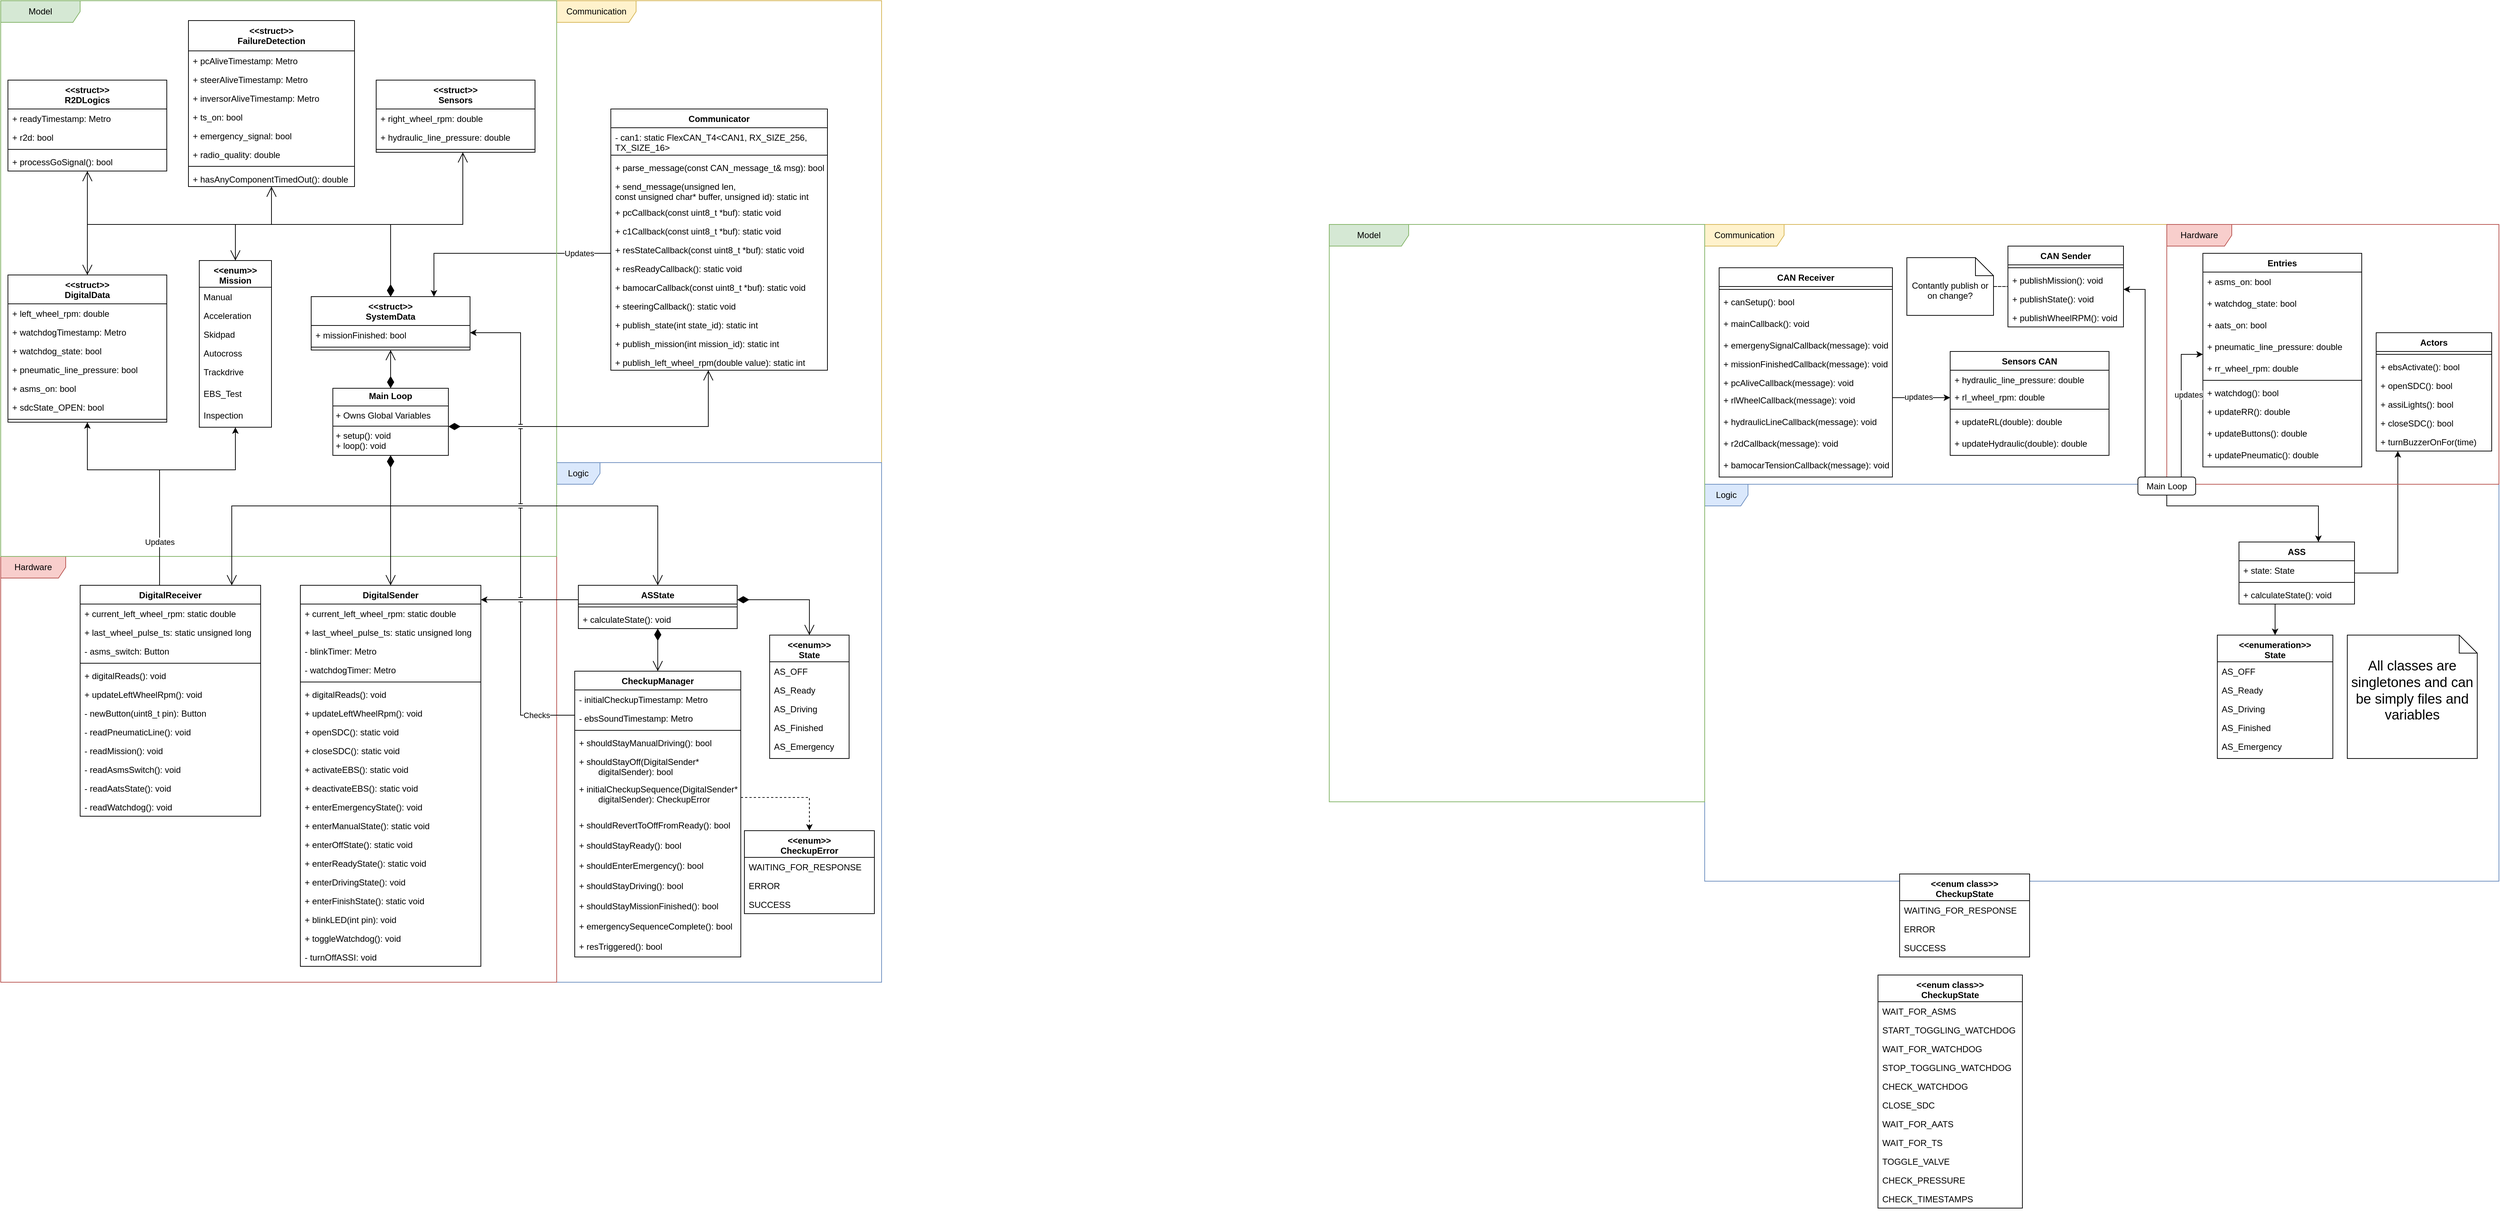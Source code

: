 <mxfile version="24.2.3" type="github">
  <diagram name="Page-1" id="lU4HYY9iMri2MdEy_FQ0">
    <mxGraphModel dx="4503" dy="2306" grid="1" gridSize="10" guides="1" tooltips="1" connect="1" arrows="1" fold="1" page="1" pageScale="1" pageWidth="850" pageHeight="1100" math="0" shadow="0">
      <root>
        <mxCell id="0" />
        <mxCell id="1" parent="0" />
        <mxCell id="cd8bKz7wEy6PBZtArWkd-131" style="edgeStyle=orthogonalEdgeStyle;rounded=0;orthogonalLoop=1;jettySize=auto;html=1;" parent="1" source="cd8bKz7wEy6PBZtArWkd-26" target="cd8bKz7wEy6PBZtArWkd-117" edge="1">
          <mxGeometry relative="1" as="geometry">
            <Array as="points">
              <mxPoint x="630" y="470" />
              <mxPoint x="630" y="470" />
            </Array>
          </mxGeometry>
        </mxCell>
        <mxCell id="SpG1soqtBWokwoHgifJK-126" style="edgeStyle=orthogonalEdgeStyle;rounded=0;orthogonalLoop=1;jettySize=auto;html=1;" parent="1" source="cd8bKz7wEy6PBZtArWkd-26" target="cd8bKz7wEy6PBZtArWkd-37" edge="1">
          <mxGeometry relative="1" as="geometry">
            <Array as="points">
              <mxPoint x="800" y="290" />
              <mxPoint x="800" y="290" />
            </Array>
          </mxGeometry>
        </mxCell>
        <mxCell id="cd8bKz7wEy6PBZtArWkd-26" value="ASS" style="swimlane;fontStyle=1;align=center;verticalAlign=top;childLayout=stackLayout;horizontal=1;startSize=26;horizontalStack=0;resizeParent=1;resizeParentMax=0;resizeLast=0;collapsible=1;marginBottom=0;whiteSpace=wrap;html=1;" parent="1" vertex="1">
          <mxGeometry x="580" y="360" width="160" height="86" as="geometry">
            <mxRectangle x="405" y="353" width="70" height="30" as="alternateBounds" />
          </mxGeometry>
        </mxCell>
        <mxCell id="cd8bKz7wEy6PBZtArWkd-27" value="+ state: State" style="text;strokeColor=none;fillColor=none;align=left;verticalAlign=top;spacingLeft=4;spacingRight=4;overflow=hidden;rotatable=0;points=[[0,0.5],[1,0.5]];portConstraint=eastwest;whiteSpace=wrap;html=1;" parent="cd8bKz7wEy6PBZtArWkd-26" vertex="1">
          <mxGeometry y="26" width="160" height="26" as="geometry" />
        </mxCell>
        <mxCell id="cd8bKz7wEy6PBZtArWkd-28" value="" style="line;strokeWidth=1;fillColor=none;align=left;verticalAlign=middle;spacingTop=-1;spacingLeft=3;spacingRight=3;rotatable=0;labelPosition=right;points=[];portConstraint=eastwest;strokeColor=inherit;" parent="cd8bKz7wEy6PBZtArWkd-26" vertex="1">
          <mxGeometry y="52" width="160" height="8" as="geometry" />
        </mxCell>
        <mxCell id="SpG1soqtBWokwoHgifJK-5" value="+ calculateState(): void" style="text;strokeColor=none;fillColor=none;align=left;verticalAlign=top;spacingLeft=4;spacingRight=4;overflow=hidden;rotatable=0;points=[[0,0.5],[1,0.5]];portConstraint=eastwest;whiteSpace=wrap;html=1;" parent="cd8bKz7wEy6PBZtArWkd-26" vertex="1">
          <mxGeometry y="60" width="160" height="26" as="geometry" />
        </mxCell>
        <mxCell id="SpG1soqtBWokwoHgifJK-114" style="edgeStyle=orthogonalEdgeStyle;rounded=0;orthogonalLoop=1;jettySize=auto;html=1;" parent="1" source="cd8bKz7wEy6PBZtArWkd-32" target="SpG1soqtBWokwoHgifJK-100" edge="1">
          <mxGeometry relative="1" as="geometry">
            <Array as="points">
              <mxPoint x="130" y="160" />
              <mxPoint x="130" y="160" />
            </Array>
          </mxGeometry>
        </mxCell>
        <mxCell id="SpG1soqtBWokwoHgifJK-125" value="updates" style="edgeLabel;html=1;align=center;verticalAlign=middle;resizable=0;points=[];" parent="SpG1soqtBWokwoHgifJK-114" connectable="0" vertex="1">
          <mxGeometry x="-0.1" y="2" relative="1" as="geometry">
            <mxPoint y="1" as="offset" />
          </mxGeometry>
        </mxCell>
        <mxCell id="cd8bKz7wEy6PBZtArWkd-32" value="CAN Receiver" style="swimlane;fontStyle=1;align=center;verticalAlign=top;childLayout=stackLayout;horizontal=1;startSize=26;horizontalStack=0;resizeParent=1;resizeParentMax=0;resizeLast=0;collapsible=1;marginBottom=0;whiteSpace=wrap;html=1;" parent="1" vertex="1">
          <mxGeometry x="-140" y="-20" width="240" height="290" as="geometry" />
        </mxCell>
        <mxCell id="cd8bKz7wEy6PBZtArWkd-34" value="" style="line;strokeWidth=1;fillColor=none;align=left;verticalAlign=middle;spacingTop=-1;spacingLeft=3;spacingRight=3;rotatable=0;labelPosition=right;points=[];portConstraint=eastwest;strokeColor=inherit;" parent="cd8bKz7wEy6PBZtArWkd-32" vertex="1">
          <mxGeometry y="26" width="240" height="8" as="geometry" />
        </mxCell>
        <mxCell id="cd8bKz7wEy6PBZtArWkd-113" value="+ canSetup(): bool" style="text;strokeColor=none;fillColor=none;align=left;verticalAlign=top;spacingLeft=4;spacingRight=4;overflow=hidden;rotatable=0;points=[[0,0.5],[1,0.5]];portConstraint=eastwest;whiteSpace=wrap;html=1;" parent="cd8bKz7wEy6PBZtArWkd-32" vertex="1">
          <mxGeometry y="34" width="240" height="30" as="geometry" />
        </mxCell>
        <mxCell id="cd8bKz7wEy6PBZtArWkd-114" value="+ mainCallback(): void" style="text;strokeColor=none;fillColor=none;align=left;verticalAlign=top;spacingLeft=4;spacingRight=4;overflow=hidden;rotatable=0;points=[[0,0.5],[1,0.5]];portConstraint=eastwest;whiteSpace=wrap;html=1;" parent="cd8bKz7wEy6PBZtArWkd-32" vertex="1">
          <mxGeometry y="64" width="240" height="30" as="geometry" />
        </mxCell>
        <mxCell id="cd8bKz7wEy6PBZtArWkd-35" value="+ emergenySignalCallback(message): void" style="text;strokeColor=none;fillColor=none;align=left;verticalAlign=top;spacingLeft=4;spacingRight=4;overflow=hidden;rotatable=0;points=[[0,0.5],[1,0.5]];portConstraint=eastwest;whiteSpace=wrap;html=1;" parent="cd8bKz7wEy6PBZtArWkd-32" vertex="1">
          <mxGeometry y="94" width="240" height="26" as="geometry" />
        </mxCell>
        <mxCell id="cd8bKz7wEy6PBZtArWkd-51" value="+ missionFinishedCallback(message): void" style="text;strokeColor=none;fillColor=none;align=left;verticalAlign=top;spacingLeft=4;spacingRight=4;overflow=hidden;rotatable=0;points=[[0,0.5],[1,0.5]];portConstraint=eastwest;whiteSpace=wrap;html=1;" parent="cd8bKz7wEy6PBZtArWkd-32" vertex="1">
          <mxGeometry y="120" width="240" height="26" as="geometry" />
        </mxCell>
        <mxCell id="cd8bKz7wEy6PBZtArWkd-103" value="+ pcAliveCallback(message): void" style="text;strokeColor=none;fillColor=none;align=left;verticalAlign=top;spacingLeft=4;spacingRight=4;overflow=hidden;rotatable=0;points=[[0,0.5],[1,0.5]];portConstraint=eastwest;whiteSpace=wrap;html=1;" parent="cd8bKz7wEy6PBZtArWkd-32" vertex="1">
          <mxGeometry y="146" width="240" height="24" as="geometry" />
        </mxCell>
        <mxCell id="cd8bKz7wEy6PBZtArWkd-104" value="+ rlWheelCallback(message): void" style="text;strokeColor=none;fillColor=none;align=left;verticalAlign=top;spacingLeft=4;spacingRight=4;overflow=hidden;rotatable=0;points=[[0,0.5],[1,0.5]];portConstraint=eastwest;whiteSpace=wrap;html=1;" parent="cd8bKz7wEy6PBZtArWkd-32" vertex="1">
          <mxGeometry y="170" width="240" height="30" as="geometry" />
        </mxCell>
        <mxCell id="cd8bKz7wEy6PBZtArWkd-112" value="+ hydraulicLineCallback(message): void" style="text;strokeColor=none;fillColor=none;align=left;verticalAlign=top;spacingLeft=4;spacingRight=4;overflow=hidden;rotatable=0;points=[[0,0.5],[1,0.5]];portConstraint=eastwest;whiteSpace=wrap;html=1;" parent="cd8bKz7wEy6PBZtArWkd-32" vertex="1">
          <mxGeometry y="200" width="240" height="30" as="geometry" />
        </mxCell>
        <mxCell id="Lg1imSW494IqQJo7O32--5" value="+ r2dCallback(message): void" style="text;strokeColor=none;fillColor=none;align=left;verticalAlign=top;spacingLeft=4;spacingRight=4;overflow=hidden;rotatable=0;points=[[0,0.5],[1,0.5]];portConstraint=eastwest;whiteSpace=wrap;html=1;" parent="cd8bKz7wEy6PBZtArWkd-32" vertex="1">
          <mxGeometry y="230" width="240" height="30" as="geometry" />
        </mxCell>
        <mxCell id="L4YBCKKpOaJ2ESofUwPg-1" value="+ bamocarTensionCallback(message): void" style="text;strokeColor=none;fillColor=none;align=left;verticalAlign=top;spacingLeft=4;spacingRight=4;overflow=hidden;rotatable=0;points=[[0,0.5],[1,0.5]];portConstraint=eastwest;whiteSpace=wrap;html=1;" parent="cd8bKz7wEy6PBZtArWkd-32" vertex="1">
          <mxGeometry y="260" width="240" height="30" as="geometry" />
        </mxCell>
        <mxCell id="cd8bKz7wEy6PBZtArWkd-37" value="Actors" style="swimlane;fontStyle=1;align=center;verticalAlign=top;childLayout=stackLayout;horizontal=1;startSize=26;horizontalStack=0;resizeParent=1;resizeParentMax=0;resizeLast=0;collapsible=1;marginBottom=0;whiteSpace=wrap;html=1;" parent="1" vertex="1">
          <mxGeometry x="770" y="70" width="160" height="164" as="geometry" />
        </mxCell>
        <mxCell id="cd8bKz7wEy6PBZtArWkd-39" value="" style="line;strokeWidth=1;fillColor=none;align=left;verticalAlign=middle;spacingTop=-1;spacingLeft=3;spacingRight=3;rotatable=0;labelPosition=right;points=[];portConstraint=eastwest;strokeColor=inherit;" parent="cd8bKz7wEy6PBZtArWkd-37" vertex="1">
          <mxGeometry y="26" width="160" height="8" as="geometry" />
        </mxCell>
        <mxCell id="cd8bKz7wEy6PBZtArWkd-40" value="+ ebsActivate(): bool" style="text;strokeColor=none;fillColor=none;align=left;verticalAlign=top;spacingLeft=4;spacingRight=4;overflow=hidden;rotatable=0;points=[[0,0.5],[1,0.5]];portConstraint=eastwest;whiteSpace=wrap;html=1;" parent="cd8bKz7wEy6PBZtArWkd-37" vertex="1">
          <mxGeometry y="34" width="160" height="26" as="geometry" />
        </mxCell>
        <mxCell id="cd8bKz7wEy6PBZtArWkd-92" value="+ openSDC(): bool" style="text;strokeColor=none;fillColor=none;align=left;verticalAlign=top;spacingLeft=4;spacingRight=4;overflow=hidden;rotatable=0;points=[[0,0.5],[1,0.5]];portConstraint=eastwest;whiteSpace=wrap;html=1;" parent="cd8bKz7wEy6PBZtArWkd-37" vertex="1">
          <mxGeometry y="60" width="160" height="26" as="geometry" />
        </mxCell>
        <mxCell id="SpG1soqtBWokwoHgifJK-14" value="+ assiLights(): bool" style="text;strokeColor=none;fillColor=none;align=left;verticalAlign=top;spacingLeft=4;spacingRight=4;overflow=hidden;rotatable=0;points=[[0,0.5],[1,0.5]];portConstraint=eastwest;whiteSpace=wrap;html=1;" parent="cd8bKz7wEy6PBZtArWkd-37" vertex="1">
          <mxGeometry y="86" width="160" height="26" as="geometry" />
        </mxCell>
        <mxCell id="Lg1imSW494IqQJo7O32--6" value="+ closeSDC(): bool" style="text;strokeColor=none;fillColor=none;align=left;verticalAlign=top;spacingLeft=4;spacingRight=4;overflow=hidden;rotatable=0;points=[[0,0.5],[1,0.5]];portConstraint=eastwest;whiteSpace=wrap;html=1;" parent="cd8bKz7wEy6PBZtArWkd-37" vertex="1">
          <mxGeometry y="112" width="160" height="26" as="geometry" />
        </mxCell>
        <mxCell id="cd8bKz7wEy6PBZtArWkd-93" value="&lt;div&gt;+ turnBuzzerOnFor(time)&lt;/div&gt;" style="text;strokeColor=none;fillColor=none;align=left;verticalAlign=top;spacingLeft=4;spacingRight=4;overflow=hidden;rotatable=0;points=[[0,0.5],[1,0.5]];portConstraint=eastwest;whiteSpace=wrap;html=1;" parent="cd8bKz7wEy6PBZtArWkd-37" vertex="1">
          <mxGeometry y="138" width="160" height="26" as="geometry" />
        </mxCell>
        <mxCell id="cd8bKz7wEy6PBZtArWkd-43" value="CheckupManager" style="swimlane;fontStyle=1;align=center;verticalAlign=top;childLayout=stackLayout;horizontal=1;startSize=26;horizontalStack=0;resizeParent=1;resizeParentMax=0;resizeLast=0;collapsible=1;marginBottom=0;whiteSpace=wrap;html=1;" parent="1" vertex="1">
          <mxGeometry x="-1725" y="539" width="230" height="396" as="geometry" />
        </mxCell>
        <mxCell id="SpG1soqtBWokwoHgifJK-26" value="- initialCheckupTimestamp: Metro" style="text;strokeColor=none;fillColor=none;align=left;verticalAlign=top;spacingLeft=4;spacingRight=4;overflow=hidden;rotatable=0;points=[[0,0.5],[1,0.5]];portConstraint=eastwest;whiteSpace=wrap;html=1;" parent="cd8bKz7wEy6PBZtArWkd-43" vertex="1">
          <mxGeometry y="26" width="230" height="26" as="geometry" />
        </mxCell>
        <mxCell id="SpG1soqtBWokwoHgifJK-34" value="- ebsSoundTimestamp: Metro" style="text;strokeColor=none;fillColor=none;align=left;verticalAlign=top;spacingLeft=4;spacingRight=4;overflow=hidden;rotatable=0;points=[[0,0.5],[1,0.5]];portConstraint=eastwest;whiteSpace=wrap;html=1;" parent="cd8bKz7wEy6PBZtArWkd-43" vertex="1">
          <mxGeometry y="52" width="230" height="26" as="geometry" />
        </mxCell>
        <mxCell id="cd8bKz7wEy6PBZtArWkd-45" value="" style="line;strokeWidth=1;fillColor=none;align=left;verticalAlign=middle;spacingTop=-1;spacingLeft=3;spacingRight=3;rotatable=0;labelPosition=right;points=[];portConstraint=eastwest;strokeColor=inherit;" parent="cd8bKz7wEy6PBZtArWkd-43" vertex="1">
          <mxGeometry y="78" width="230" height="8" as="geometry" />
        </mxCell>
        <mxCell id="cd8bKz7wEy6PBZtArWkd-46" value="+ shouldStayManualDriving(): bool" style="text;strokeColor=none;fillColor=none;align=left;verticalAlign=top;spacingLeft=4;spacingRight=4;overflow=hidden;rotatable=0;points=[[0,0.5],[1,0.5]];portConstraint=eastwest;whiteSpace=wrap;html=1;" parent="cd8bKz7wEy6PBZtArWkd-43" vertex="1">
          <mxGeometry y="86" width="230" height="26" as="geometry" />
        </mxCell>
        <mxCell id="cd8bKz7wEy6PBZtArWkd-30" value="+ shouldStayOff(DigitalSender* &lt;span style=&quot;white-space: pre;&quot;&gt;&#x9;&lt;/span&gt;digitalSender): bool" style="text;strokeColor=none;fillColor=none;align=left;verticalAlign=top;spacingLeft=4;spacingRight=4;overflow=hidden;rotatable=0;points=[[0,0.5],[1,0.5]];portConstraint=eastwest;whiteSpace=wrap;html=1;" parent="cd8bKz7wEy6PBZtArWkd-43" vertex="1">
          <mxGeometry y="112" width="230" height="38" as="geometry" />
        </mxCell>
        <mxCell id="cd8bKz7wEy6PBZtArWkd-52" value="+ initialCheckupSequence(DigitalSender* &lt;span style=&quot;white-space: pre;&quot;&gt;&#x9;&lt;/span&gt;digitalSender): CheckupError" style="text;strokeColor=none;fillColor=none;align=left;verticalAlign=top;spacingLeft=4;spacingRight=4;overflow=hidden;rotatable=0;points=[[0,0.5],[1,0.5]];portConstraint=eastwest;whiteSpace=wrap;html=1;" parent="cd8bKz7wEy6PBZtArWkd-43" vertex="1">
          <mxGeometry y="150" width="230" height="50" as="geometry" />
        </mxCell>
        <mxCell id="cd8bKz7wEy6PBZtArWkd-126" value="+ shouldRevertToOffFromReady(): bool" style="text;strokeColor=none;fillColor=none;align=left;verticalAlign=top;spacingLeft=4;spacingRight=4;overflow=hidden;rotatable=0;points=[[0,0.5],[1,0.5]];portConstraint=eastwest;whiteSpace=wrap;html=1;" parent="cd8bKz7wEy6PBZtArWkd-43" vertex="1">
          <mxGeometry y="200" width="230" height="28" as="geometry" />
        </mxCell>
        <mxCell id="SpG1soqtBWokwoHgifJK-73" value="+ shouldStayReady(): bool" style="text;strokeColor=none;fillColor=none;align=left;verticalAlign=top;spacingLeft=4;spacingRight=4;overflow=hidden;rotatable=0;points=[[0,0.5],[1,0.5]];portConstraint=eastwest;whiteSpace=wrap;html=1;" parent="cd8bKz7wEy6PBZtArWkd-43" vertex="1">
          <mxGeometry y="228" width="230" height="28" as="geometry" />
        </mxCell>
        <mxCell id="SpG1soqtBWokwoHgifJK-72" value="+ shouldEnterEmergency(): bool" style="text;strokeColor=none;fillColor=none;align=left;verticalAlign=top;spacingLeft=4;spacingRight=4;overflow=hidden;rotatable=0;points=[[0,0.5],[1,0.5]];portConstraint=eastwest;whiteSpace=wrap;html=1;" parent="cd8bKz7wEy6PBZtArWkd-43" vertex="1">
          <mxGeometry y="256" width="230" height="28" as="geometry" />
        </mxCell>
        <mxCell id="IuLUCpIUxPLPs_VLMMa8-36" value="+ shouldStayDriving(): bool" style="text;strokeColor=none;fillColor=none;align=left;verticalAlign=top;spacingLeft=4;spacingRight=4;overflow=hidden;rotatable=0;points=[[0,0.5],[1,0.5]];portConstraint=eastwest;whiteSpace=wrap;html=1;" vertex="1" parent="cd8bKz7wEy6PBZtArWkd-43">
          <mxGeometry y="284" width="230" height="28" as="geometry" />
        </mxCell>
        <mxCell id="IuLUCpIUxPLPs_VLMMa8-35" value="+ shouldStayMissionFinished(): bool" style="text;strokeColor=none;fillColor=none;align=left;verticalAlign=top;spacingLeft=4;spacingRight=4;overflow=hidden;rotatable=0;points=[[0,0.5],[1,0.5]];portConstraint=eastwest;whiteSpace=wrap;html=1;" vertex="1" parent="cd8bKz7wEy6PBZtArWkd-43">
          <mxGeometry y="312" width="230" height="28" as="geometry" />
        </mxCell>
        <mxCell id="IuLUCpIUxPLPs_VLMMa8-33" value="+ emergencySequenceComplete(): bool" style="text;strokeColor=none;fillColor=none;align=left;verticalAlign=top;spacingLeft=4;spacingRight=4;overflow=hidden;rotatable=0;points=[[0,0.5],[1,0.5]];portConstraint=eastwest;whiteSpace=wrap;html=1;" vertex="1" parent="cd8bKz7wEy6PBZtArWkd-43">
          <mxGeometry y="340" width="230" height="28" as="geometry" />
        </mxCell>
        <mxCell id="IuLUCpIUxPLPs_VLMMa8-41" value="+ resTriggered(): bool" style="text;strokeColor=none;fillColor=none;align=left;verticalAlign=top;spacingLeft=4;spacingRight=4;overflow=hidden;rotatable=0;points=[[0,0.5],[1,0.5]];portConstraint=eastwest;whiteSpace=wrap;html=1;" vertex="1" parent="cd8bKz7wEy6PBZtArWkd-43">
          <mxGeometry y="368" width="230" height="28" as="geometry" />
        </mxCell>
        <mxCell id="cd8bKz7wEy6PBZtArWkd-47" value="Entries" style="swimlane;fontStyle=1;align=center;verticalAlign=top;childLayout=stackLayout;horizontal=1;startSize=26;horizontalStack=0;resizeParent=1;resizeParentMax=0;resizeLast=0;collapsible=1;marginBottom=0;whiteSpace=wrap;html=1;" parent="1" vertex="1">
          <mxGeometry x="530" y="-40" width="220" height="296" as="geometry" />
        </mxCell>
        <mxCell id="SpG1soqtBWokwoHgifJK-68" value="+ asms_on: bool" style="text;strokeColor=none;fillColor=none;align=left;verticalAlign=top;spacingLeft=4;spacingRight=4;overflow=hidden;rotatable=0;points=[[0,0.5],[1,0.5]];portConstraint=eastwest;whiteSpace=wrap;html=1;" parent="cd8bKz7wEy6PBZtArWkd-47" vertex="1">
          <mxGeometry y="26" width="220" height="30" as="geometry" />
        </mxCell>
        <mxCell id="SpG1soqtBWokwoHgifJK-121" value="+ watchdog_state: bool" style="text;strokeColor=none;fillColor=none;align=left;verticalAlign=top;spacingLeft=4;spacingRight=4;overflow=hidden;rotatable=0;points=[[0,0.5],[1,0.5]];portConstraint=eastwest;whiteSpace=wrap;html=1;" parent="cd8bKz7wEy6PBZtArWkd-47" vertex="1">
          <mxGeometry y="56" width="220" height="30" as="geometry" />
        </mxCell>
        <mxCell id="SpG1soqtBWokwoHgifJK-69" value="+ aats_on: bool" style="text;strokeColor=none;fillColor=none;align=left;verticalAlign=top;spacingLeft=4;spacingRight=4;overflow=hidden;rotatable=0;points=[[0,0.5],[1,0.5]];portConstraint=eastwest;whiteSpace=wrap;html=1;" parent="cd8bKz7wEy6PBZtArWkd-47" vertex="1">
          <mxGeometry y="86" width="220" height="30" as="geometry" />
        </mxCell>
        <mxCell id="cd8bKz7wEy6PBZtArWkd-97" value="+ pneumatic_line_pressure: double" style="text;strokeColor=none;fillColor=none;align=left;verticalAlign=top;spacingLeft=4;spacingRight=4;overflow=hidden;rotatable=0;points=[[0,0.5],[1,0.5]];portConstraint=eastwest;whiteSpace=wrap;html=1;" parent="cd8bKz7wEy6PBZtArWkd-47" vertex="1">
          <mxGeometry y="116" width="220" height="30" as="geometry" />
        </mxCell>
        <mxCell id="cd8bKz7wEy6PBZtArWkd-99" value="+ rr_wheel_rpm: double" style="text;strokeColor=none;fillColor=none;align=left;verticalAlign=top;spacingLeft=4;spacingRight=4;overflow=hidden;rotatable=0;points=[[0,0.5],[1,0.5]];portConstraint=eastwest;whiteSpace=wrap;html=1;" parent="cd8bKz7wEy6PBZtArWkd-47" vertex="1">
          <mxGeometry y="146" width="220" height="26" as="geometry" />
        </mxCell>
        <mxCell id="cd8bKz7wEy6PBZtArWkd-49" value="" style="line;strokeWidth=1;fillColor=none;align=left;verticalAlign=middle;spacingTop=-1;spacingLeft=3;spacingRight=3;rotatable=0;labelPosition=right;points=[];portConstraint=eastwest;strokeColor=inherit;" parent="cd8bKz7wEy6PBZtArWkd-47" vertex="1">
          <mxGeometry y="172" width="220" height="8" as="geometry" />
        </mxCell>
        <mxCell id="SpG1soqtBWokwoHgifJK-75" value="+ watchdog(): bool" style="text;strokeColor=none;fillColor=none;align=left;verticalAlign=top;spacingLeft=4;spacingRight=4;overflow=hidden;rotatable=0;points=[[0,0.5],[1,0.5]];portConstraint=eastwest;whiteSpace=wrap;html=1;" parent="cd8bKz7wEy6PBZtArWkd-47" vertex="1">
          <mxGeometry y="180" width="220" height="26" as="geometry" />
        </mxCell>
        <mxCell id="cd8bKz7wEy6PBZtArWkd-50" value="+ updateRR(): double" style="text;strokeColor=none;fillColor=none;align=left;verticalAlign=top;spacingLeft=4;spacingRight=4;overflow=hidden;rotatable=0;points=[[0,0.5],[1,0.5]];portConstraint=eastwest;whiteSpace=wrap;html=1;" parent="cd8bKz7wEy6PBZtArWkd-47" vertex="1">
          <mxGeometry y="206" width="220" height="30" as="geometry" />
        </mxCell>
        <mxCell id="SpG1soqtBWokwoHgifJK-120" value="+ updateButtons(): double" style="text;strokeColor=none;fillColor=none;align=left;verticalAlign=top;spacingLeft=4;spacingRight=4;overflow=hidden;rotatable=0;points=[[0,0.5],[1,0.5]];portConstraint=eastwest;whiteSpace=wrap;html=1;" parent="cd8bKz7wEy6PBZtArWkd-47" vertex="1">
          <mxGeometry y="236" width="220" height="30" as="geometry" />
        </mxCell>
        <mxCell id="cd8bKz7wEy6PBZtArWkd-101" value="+ updatePneumatic(): double" style="text;strokeColor=none;fillColor=none;align=left;verticalAlign=top;spacingLeft=4;spacingRight=4;overflow=hidden;rotatable=0;points=[[0,0.5],[1,0.5]];portConstraint=eastwest;whiteSpace=wrap;html=1;" parent="cd8bKz7wEy6PBZtArWkd-47" vertex="1">
          <mxGeometry y="266" width="220" height="30" as="geometry" />
        </mxCell>
        <mxCell id="cd8bKz7wEy6PBZtArWkd-59" value="CAN Sender" style="swimlane;fontStyle=1;align=center;verticalAlign=top;childLayout=stackLayout;horizontal=1;startSize=26;horizontalStack=0;resizeParent=1;resizeParentMax=0;resizeLast=0;collapsible=1;marginBottom=0;whiteSpace=wrap;html=1;" parent="1" vertex="1">
          <mxGeometry x="260" y="-50" width="160" height="112" as="geometry" />
        </mxCell>
        <mxCell id="cd8bKz7wEy6PBZtArWkd-61" value="" style="line;strokeWidth=1;fillColor=none;align=left;verticalAlign=middle;spacingTop=-1;spacingLeft=3;spacingRight=3;rotatable=0;labelPosition=right;points=[];portConstraint=eastwest;strokeColor=inherit;" parent="cd8bKz7wEy6PBZtArWkd-59" vertex="1">
          <mxGeometry y="26" width="160" height="8" as="geometry" />
        </mxCell>
        <mxCell id="cd8bKz7wEy6PBZtArWkd-62" value="+ publishMission(): void" style="text;strokeColor=none;fillColor=none;align=left;verticalAlign=top;spacingLeft=4;spacingRight=4;overflow=hidden;rotatable=0;points=[[0,0.5],[1,0.5]];portConstraint=eastwest;whiteSpace=wrap;html=1;" parent="cd8bKz7wEy6PBZtArWkd-59" vertex="1">
          <mxGeometry y="34" width="160" height="26" as="geometry" />
        </mxCell>
        <mxCell id="SpG1soqtBWokwoHgifJK-8" value="+ publishState(): void" style="text;strokeColor=none;fillColor=none;align=left;verticalAlign=top;spacingLeft=4;spacingRight=4;overflow=hidden;rotatable=0;points=[[0,0.5],[1,0.5]];portConstraint=eastwest;whiteSpace=wrap;html=1;" parent="cd8bKz7wEy6PBZtArWkd-59" vertex="1">
          <mxGeometry y="60" width="160" height="26" as="geometry" />
        </mxCell>
        <mxCell id="cd8bKz7wEy6PBZtArWkd-63" value="+ publishWheelRPM(): void" style="text;strokeColor=none;fillColor=none;align=left;verticalAlign=top;spacingLeft=4;spacingRight=4;overflow=hidden;rotatable=0;points=[[0,0.5],[1,0.5]];portConstraint=eastwest;whiteSpace=wrap;html=1;" parent="cd8bKz7wEy6PBZtArWkd-59" vertex="1">
          <mxGeometry y="86" width="160" height="26" as="geometry" />
        </mxCell>
        <mxCell id="cd8bKz7wEy6PBZtArWkd-117" value="&amp;lt;&amp;lt;enumeration&amp;gt;&amp;gt;&lt;br&gt;State" style="swimlane;fontStyle=1;align=center;verticalAlign=top;childLayout=stackLayout;horizontal=1;startSize=37;horizontalStack=0;resizeParent=1;resizeParentMax=0;resizeLast=0;collapsible=1;marginBottom=0;whiteSpace=wrap;html=1;" parent="1" vertex="1">
          <mxGeometry x="550" y="489" width="160" height="171" as="geometry">
            <mxRectangle x="405" y="353" width="70" height="30" as="alternateBounds" />
          </mxGeometry>
        </mxCell>
        <mxCell id="cd8bKz7wEy6PBZtArWkd-118" value="AS_OFF" style="text;strokeColor=none;fillColor=none;align=left;verticalAlign=top;spacingLeft=4;spacingRight=4;overflow=hidden;rotatable=0;points=[[0,0.5],[1,0.5]];portConstraint=eastwest;whiteSpace=wrap;html=1;" parent="cd8bKz7wEy6PBZtArWkd-117" vertex="1">
          <mxGeometry y="37" width="160" height="26" as="geometry" />
        </mxCell>
        <mxCell id="cd8bKz7wEy6PBZtArWkd-121" value="AS_Ready" style="text;strokeColor=none;fillColor=none;align=left;verticalAlign=top;spacingLeft=4;spacingRight=4;overflow=hidden;rotatable=0;points=[[0,0.5],[1,0.5]];portConstraint=eastwest;whiteSpace=wrap;html=1;" parent="cd8bKz7wEy6PBZtArWkd-117" vertex="1">
          <mxGeometry y="63" width="160" height="26" as="geometry" />
        </mxCell>
        <mxCell id="cd8bKz7wEy6PBZtArWkd-123" value="AS_Driving" style="text;strokeColor=none;fillColor=none;align=left;verticalAlign=top;spacingLeft=4;spacingRight=4;overflow=hidden;rotatable=0;points=[[0,0.5],[1,0.5]];portConstraint=eastwest;whiteSpace=wrap;html=1;" parent="cd8bKz7wEy6PBZtArWkd-117" vertex="1">
          <mxGeometry y="89" width="160" height="26" as="geometry" />
        </mxCell>
        <mxCell id="cd8bKz7wEy6PBZtArWkd-122" value="AS_Finished" style="text;strokeColor=none;fillColor=none;align=left;verticalAlign=top;spacingLeft=4;spacingRight=4;overflow=hidden;rotatable=0;points=[[0,0.5],[1,0.5]];portConstraint=eastwest;whiteSpace=wrap;html=1;" parent="cd8bKz7wEy6PBZtArWkd-117" vertex="1">
          <mxGeometry y="115" width="160" height="26" as="geometry" />
        </mxCell>
        <mxCell id="cd8bKz7wEy6PBZtArWkd-124" value="AS_Emergency" style="text;strokeColor=none;fillColor=none;align=left;verticalAlign=top;spacingLeft=4;spacingRight=4;overflow=hidden;rotatable=0;points=[[0,0.5],[1,0.5]];portConstraint=eastwest;whiteSpace=wrap;html=1;" parent="cd8bKz7wEy6PBZtArWkd-117" vertex="1">
          <mxGeometry y="141" width="160" height="30" as="geometry" />
        </mxCell>
        <mxCell id="cd8bKz7wEy6PBZtArWkd-130" style="edgeStyle=orthogonalEdgeStyle;rounded=0;orthogonalLoop=1;jettySize=auto;html=1;endArrow=none;endFill=0;dashed=1;" parent="1" source="cd8bKz7wEy6PBZtArWkd-129" target="cd8bKz7wEy6PBZtArWkd-59" edge="1">
          <mxGeometry relative="1" as="geometry" />
        </mxCell>
        <mxCell id="cd8bKz7wEy6PBZtArWkd-129" value="Contantly publish or on change?" style="shape=note2;boundedLbl=1;whiteSpace=wrap;html=1;size=25;verticalAlign=top;align=center;" parent="1" vertex="1">
          <mxGeometry x="120" y="-34" width="120" height="80" as="geometry" />
        </mxCell>
        <mxCell id="cd8bKz7wEy6PBZtArWkd-132" value="&lt;font style=&quot;font-size: 19px;&quot;&gt;All classes are singletones and can be simply files and variables&lt;/font&gt;" style="shape=note2;boundedLbl=1;whiteSpace=wrap;html=1;size=25;verticalAlign=top;align=center;fontSize=19;" parent="1" vertex="1">
          <mxGeometry x="730" y="489" width="180" height="171" as="geometry" />
        </mxCell>
        <mxCell id="cd8bKz7wEy6PBZtArWkd-134" value="Communication" style="shape=umlFrame;whiteSpace=wrap;html=1;pointerEvents=0;width=110;height=30;fillColor=#fff2cc;strokeColor=#d6b656;" parent="1" vertex="1">
          <mxGeometry x="-160" y="-80" width="640" height="360" as="geometry" />
        </mxCell>
        <mxCell id="cd8bKz7wEy6PBZtArWkd-135" value="Logic" style="shape=umlFrame;whiteSpace=wrap;html=1;pointerEvents=0;width=60;height=30;perimeterSpacing=1;strokeColor=#6c8ebf;fillColor=#dae8fc;" parent="1" vertex="1">
          <mxGeometry x="-160" y="280" width="1100" height="550" as="geometry" />
        </mxCell>
        <mxCell id="cd8bKz7wEy6PBZtArWkd-136" value="Hardware" style="shape=umlFrame;whiteSpace=wrap;html=1;pointerEvents=0;width=90;height=30;fillColor=#f8cecc;strokeColor=#b85450;" parent="1" vertex="1">
          <mxGeometry x="480" y="-80" width="460" height="360" as="geometry" />
        </mxCell>
        <mxCell id="SpG1soqtBWokwoHgifJK-116" style="edgeStyle=orthogonalEdgeStyle;rounded=0;orthogonalLoop=1;jettySize=auto;html=1;jumpStyle=arc;" parent="1" source="ALT-fmMY88AuAGFekgje-1" target="cd8bKz7wEy6PBZtArWkd-26" edge="1">
          <mxGeometry relative="1" as="geometry">
            <Array as="points">
              <mxPoint x="480" y="310" />
              <mxPoint x="690" y="310" />
            </Array>
          </mxGeometry>
        </mxCell>
        <mxCell id="SpG1soqtBWokwoHgifJK-117" style="edgeStyle=orthogonalEdgeStyle;rounded=0;orthogonalLoop=1;jettySize=auto;html=1;" parent="1" source="ALT-fmMY88AuAGFekgje-1" target="cd8bKz7wEy6PBZtArWkd-59" edge="1">
          <mxGeometry relative="1" as="geometry">
            <Array as="points">
              <mxPoint x="450" y="10" />
            </Array>
          </mxGeometry>
        </mxCell>
        <mxCell id="SpG1soqtBWokwoHgifJK-118" style="edgeStyle=orthogonalEdgeStyle;rounded=0;orthogonalLoop=1;jettySize=auto;html=1;" parent="1" source="ALT-fmMY88AuAGFekgje-1" target="cd8bKz7wEy6PBZtArWkd-47" edge="1">
          <mxGeometry relative="1" as="geometry">
            <Array as="points">
              <mxPoint x="500" y="100" />
            </Array>
          </mxGeometry>
        </mxCell>
        <mxCell id="SpG1soqtBWokwoHgifJK-122" value="updates" style="edgeLabel;html=1;align=center;verticalAlign=middle;resizable=0;points=[];" parent="SpG1soqtBWokwoHgifJK-118" connectable="0" vertex="1">
          <mxGeometry x="-0.265" y="2" relative="1" as="geometry">
            <mxPoint x="12" y="-41" as="offset" />
          </mxGeometry>
        </mxCell>
        <mxCell id="ALT-fmMY88AuAGFekgje-1" value="Main Loop" style="rounded=1;whiteSpace=wrap;html=1;" parent="1" vertex="1">
          <mxGeometry x="440" y="270" width="80" height="25" as="geometry" />
        </mxCell>
        <mxCell id="SpG1soqtBWokwoHgifJK-55" value="&lt;div&gt;&amp;lt;&amp;lt;struct&amp;gt;&amp;gt;&lt;/div&gt;R2DLogics" style="swimlane;fontStyle=1;align=center;verticalAlign=top;childLayout=stackLayout;horizontal=1;startSize=40;horizontalStack=0;resizeParent=1;resizeParentMax=0;resizeLast=0;collapsible=1;marginBottom=0;whiteSpace=wrap;html=1;" parent="1" vertex="1">
          <mxGeometry x="-2510" y="-280" width="220" height="126" as="geometry" />
        </mxCell>
        <mxCell id="SpG1soqtBWokwoHgifJK-56" value="+ readyTimestamp: Metro" style="text;strokeColor=none;fillColor=none;align=left;verticalAlign=top;spacingLeft=4;spacingRight=4;overflow=hidden;rotatable=0;points=[[0,0.5],[1,0.5]];portConstraint=eastwest;whiteSpace=wrap;html=1;" parent="SpG1soqtBWokwoHgifJK-55" vertex="1">
          <mxGeometry y="40" width="220" height="26" as="geometry" />
        </mxCell>
        <mxCell id="SpG1soqtBWokwoHgifJK-57" value="+ r2d: bool" style="text;strokeColor=none;fillColor=none;align=left;verticalAlign=top;spacingLeft=4;spacingRight=4;overflow=hidden;rotatable=0;points=[[0,0.5],[1,0.5]];portConstraint=eastwest;whiteSpace=wrap;html=1;" parent="SpG1soqtBWokwoHgifJK-55" vertex="1">
          <mxGeometry y="66" width="220" height="26" as="geometry" />
        </mxCell>
        <mxCell id="SpG1soqtBWokwoHgifJK-62" value="" style="line;strokeWidth=1;fillColor=none;align=left;verticalAlign=middle;spacingTop=-1;spacingLeft=3;spacingRight=3;rotatable=0;labelPosition=right;points=[];portConstraint=eastwest;strokeColor=inherit;" parent="SpG1soqtBWokwoHgifJK-55" vertex="1">
          <mxGeometry y="92" width="220" height="8" as="geometry" />
        </mxCell>
        <mxCell id="IuLUCpIUxPLPs_VLMMa8-169" value="+ processGoSignal(): bool" style="text;strokeColor=none;fillColor=none;align=left;verticalAlign=top;spacingLeft=4;spacingRight=4;overflow=hidden;rotatable=0;points=[[0,0.5],[1,0.5]];portConstraint=eastwest;whiteSpace=wrap;html=1;" vertex="1" parent="SpG1soqtBWokwoHgifJK-55">
          <mxGeometry y="100" width="220" height="26" as="geometry" />
        </mxCell>
        <mxCell id="SpG1soqtBWokwoHgifJK-100" value="Sensors CAN" style="swimlane;fontStyle=1;align=center;verticalAlign=top;childLayout=stackLayout;horizontal=1;startSize=26;horizontalStack=0;resizeParent=1;resizeParentMax=0;resizeLast=0;collapsible=1;marginBottom=0;whiteSpace=wrap;html=1;" parent="1" vertex="1">
          <mxGeometry x="180" y="96" width="220" height="144" as="geometry" />
        </mxCell>
        <mxCell id="SpG1soqtBWokwoHgifJK-101" value="+ hydraulic_line_pressure: double" style="text;strokeColor=none;fillColor=none;align=left;verticalAlign=top;spacingLeft=4;spacingRight=4;overflow=hidden;rotatable=0;points=[[0,0.5],[1,0.5]];portConstraint=eastwest;whiteSpace=wrap;html=1;" parent="SpG1soqtBWokwoHgifJK-100" vertex="1">
          <mxGeometry y="26" width="220" height="24" as="geometry" />
        </mxCell>
        <mxCell id="SpG1soqtBWokwoHgifJK-105" value="+ rl_wheel_rpm: double" style="text;strokeColor=none;fillColor=none;align=left;verticalAlign=top;spacingLeft=4;spacingRight=4;overflow=hidden;rotatable=0;points=[[0,0.5],[1,0.5]];portConstraint=eastwest;whiteSpace=wrap;html=1;" parent="SpG1soqtBWokwoHgifJK-100" vertex="1">
          <mxGeometry y="50" width="220" height="26" as="geometry" />
        </mxCell>
        <mxCell id="SpG1soqtBWokwoHgifJK-107" value="" style="line;strokeWidth=1;fillColor=none;align=left;verticalAlign=middle;spacingTop=-1;spacingLeft=3;spacingRight=3;rotatable=0;labelPosition=right;points=[];portConstraint=eastwest;strokeColor=inherit;" parent="SpG1soqtBWokwoHgifJK-100" vertex="1">
          <mxGeometry y="76" width="220" height="8" as="geometry" />
        </mxCell>
        <mxCell id="SpG1soqtBWokwoHgifJK-108" value="+ updateRL(double): double" style="text;strokeColor=none;fillColor=none;align=left;verticalAlign=top;spacingLeft=4;spacingRight=4;overflow=hidden;rotatable=0;points=[[0,0.5],[1,0.5]];portConstraint=eastwest;whiteSpace=wrap;html=1;" parent="SpG1soqtBWokwoHgifJK-100" vertex="1">
          <mxGeometry y="84" width="220" height="30" as="geometry" />
        </mxCell>
        <mxCell id="SpG1soqtBWokwoHgifJK-111" value="+ updateHydraulic(double): double" style="text;strokeColor=none;fillColor=none;align=left;verticalAlign=top;spacingLeft=4;spacingRight=4;overflow=hidden;rotatable=0;points=[[0,0.5],[1,0.5]];portConstraint=eastwest;whiteSpace=wrap;html=1;" parent="SpG1soqtBWokwoHgifJK-100" vertex="1">
          <mxGeometry y="114" width="220" height="30" as="geometry" />
        </mxCell>
        <mxCell id="IuLUCpIUxPLPs_VLMMa8-1" value="Model" style="shape=umlFrame;whiteSpace=wrap;html=1;pointerEvents=0;width=110;height=30;fillColor=#d5e8d4;strokeColor=#82b366;" vertex="1" parent="1">
          <mxGeometry x="-680" y="-80" width="520" height="800" as="geometry" />
        </mxCell>
        <mxCell id="IuLUCpIUxPLPs_VLMMa8-2" value="&amp;lt;&amp;lt;enum class&amp;gt;&amp;gt;&lt;br&gt;CheckupState" style="swimlane;fontStyle=1;align=center;verticalAlign=top;childLayout=stackLayout;horizontal=1;startSize=37;horizontalStack=0;resizeParent=1;resizeParentMax=0;resizeLast=0;collapsible=1;marginBottom=0;whiteSpace=wrap;html=1;" vertex="1" parent="1">
          <mxGeometry x="80" y="960" width="200" height="323" as="geometry">
            <mxRectangle x="405" y="353" width="70" height="30" as="alternateBounds" />
          </mxGeometry>
        </mxCell>
        <mxCell id="IuLUCpIUxPLPs_VLMMa8-3" value="WAIT_FOR_ASMS" style="text;strokeColor=none;fillColor=none;align=left;verticalAlign=top;spacingLeft=4;spacingRight=4;overflow=hidden;rotatable=0;points=[[0,0.5],[1,0.5]];portConstraint=eastwest;whiteSpace=wrap;html=1;" vertex="1" parent="IuLUCpIUxPLPs_VLMMa8-2">
          <mxGeometry y="37" width="200" height="26" as="geometry" />
        </mxCell>
        <mxCell id="IuLUCpIUxPLPs_VLMMa8-4" value="START_TOGGLING_WATCHDOG" style="text;strokeColor=none;fillColor=none;align=left;verticalAlign=top;spacingLeft=4;spacingRight=4;overflow=hidden;rotatable=0;points=[[0,0.5],[1,0.5]];portConstraint=eastwest;whiteSpace=wrap;html=1;" vertex="1" parent="IuLUCpIUxPLPs_VLMMa8-2">
          <mxGeometry y="63" width="200" height="26" as="geometry" />
        </mxCell>
        <mxCell id="IuLUCpIUxPLPs_VLMMa8-5" value="WAIT_FOR_WATCHDOG" style="text;strokeColor=none;fillColor=none;align=left;verticalAlign=top;spacingLeft=4;spacingRight=4;overflow=hidden;rotatable=0;points=[[0,0.5],[1,0.5]];portConstraint=eastwest;whiteSpace=wrap;html=1;" vertex="1" parent="IuLUCpIUxPLPs_VLMMa8-2">
          <mxGeometry y="89" width="200" height="26" as="geometry" />
        </mxCell>
        <mxCell id="IuLUCpIUxPLPs_VLMMa8-6" value="STOP_TOGGLING_WATCHDOG" style="text;strokeColor=none;fillColor=none;align=left;verticalAlign=top;spacingLeft=4;spacingRight=4;overflow=hidden;rotatable=0;points=[[0,0.5],[1,0.5]];portConstraint=eastwest;whiteSpace=wrap;html=1;" vertex="1" parent="IuLUCpIUxPLPs_VLMMa8-2">
          <mxGeometry y="115" width="200" height="26" as="geometry" />
        </mxCell>
        <mxCell id="IuLUCpIUxPLPs_VLMMa8-14" value="CHECK_WATCHDOG" style="text;strokeColor=none;fillColor=none;align=left;verticalAlign=top;spacingLeft=4;spacingRight=4;overflow=hidden;rotatable=0;points=[[0,0.5],[1,0.5]];portConstraint=eastwest;whiteSpace=wrap;html=1;" vertex="1" parent="IuLUCpIUxPLPs_VLMMa8-2">
          <mxGeometry y="141" width="200" height="26" as="geometry" />
        </mxCell>
        <mxCell id="IuLUCpIUxPLPs_VLMMa8-8" value="CLOSE_SDC" style="text;strokeColor=none;fillColor=none;align=left;verticalAlign=top;spacingLeft=4;spacingRight=4;overflow=hidden;rotatable=0;points=[[0,0.5],[1,0.5]];portConstraint=eastwest;whiteSpace=wrap;html=1;" vertex="1" parent="IuLUCpIUxPLPs_VLMMa8-2">
          <mxGeometry y="167" width="200" height="26" as="geometry" />
        </mxCell>
        <mxCell id="IuLUCpIUxPLPs_VLMMa8-12" value="WAIT_FOR_AATS" style="text;strokeColor=none;fillColor=none;align=left;verticalAlign=top;spacingLeft=4;spacingRight=4;overflow=hidden;rotatable=0;points=[[0,0.5],[1,0.5]];portConstraint=eastwest;whiteSpace=wrap;html=1;" vertex="1" parent="IuLUCpIUxPLPs_VLMMa8-2">
          <mxGeometry y="193" width="200" height="26" as="geometry" />
        </mxCell>
        <mxCell id="IuLUCpIUxPLPs_VLMMa8-9" value="WAIT_FOR_TS" style="text;strokeColor=none;fillColor=none;align=left;verticalAlign=top;spacingLeft=4;spacingRight=4;overflow=hidden;rotatable=0;points=[[0,0.5],[1,0.5]];portConstraint=eastwest;whiteSpace=wrap;html=1;" vertex="1" parent="IuLUCpIUxPLPs_VLMMa8-2">
          <mxGeometry y="219" width="200" height="26" as="geometry" />
        </mxCell>
        <mxCell id="IuLUCpIUxPLPs_VLMMa8-13" value="TOGGLE_VALVE" style="text;strokeColor=none;fillColor=none;align=left;verticalAlign=top;spacingLeft=4;spacingRight=4;overflow=hidden;rotatable=0;points=[[0,0.5],[1,0.5]];portConstraint=eastwest;whiteSpace=wrap;html=1;" vertex="1" parent="IuLUCpIUxPLPs_VLMMa8-2">
          <mxGeometry y="245" width="200" height="26" as="geometry" />
        </mxCell>
        <mxCell id="IuLUCpIUxPLPs_VLMMa8-15" value="CHECK_PRESSURE" style="text;strokeColor=none;fillColor=none;align=left;verticalAlign=top;spacingLeft=4;spacingRight=4;overflow=hidden;rotatable=0;points=[[0,0.5],[1,0.5]];portConstraint=eastwest;whiteSpace=wrap;html=1;" vertex="1" parent="IuLUCpIUxPLPs_VLMMa8-2">
          <mxGeometry y="271" width="200" height="26" as="geometry" />
        </mxCell>
        <mxCell id="IuLUCpIUxPLPs_VLMMa8-16" value="CHECK_TIMESTAMPS" style="text;strokeColor=none;fillColor=none;align=left;verticalAlign=top;spacingLeft=4;spacingRight=4;overflow=hidden;rotatable=0;points=[[0,0.5],[1,0.5]];portConstraint=eastwest;whiteSpace=wrap;html=1;" vertex="1" parent="IuLUCpIUxPLPs_VLMMa8-2">
          <mxGeometry y="297" width="200" height="26" as="geometry" />
        </mxCell>
        <mxCell id="IuLUCpIUxPLPs_VLMMa8-18" value="&amp;lt;&amp;lt;enum class&amp;gt;&amp;gt;&lt;br&gt;CheckupState" style="swimlane;fontStyle=1;align=center;verticalAlign=top;childLayout=stackLayout;horizontal=1;startSize=37;horizontalStack=0;resizeParent=1;resizeParentMax=0;resizeLast=0;collapsible=1;marginBottom=0;whiteSpace=wrap;html=1;" vertex="1" parent="1">
          <mxGeometry x="110" y="820" width="180" height="115" as="geometry">
            <mxRectangle x="405" y="353" width="70" height="30" as="alternateBounds" />
          </mxGeometry>
        </mxCell>
        <mxCell id="IuLUCpIUxPLPs_VLMMa8-30" value="WAITING_FOR_RESPONSE" style="text;strokeColor=none;fillColor=none;align=left;verticalAlign=top;spacingLeft=4;spacingRight=4;overflow=hidden;rotatable=0;points=[[0,0.5],[1,0.5]];portConstraint=eastwest;whiteSpace=wrap;html=1;" vertex="1" parent="IuLUCpIUxPLPs_VLMMa8-18">
          <mxGeometry y="37" width="180" height="26" as="geometry" />
        </mxCell>
        <mxCell id="IuLUCpIUxPLPs_VLMMa8-31" value="ERROR" style="text;strokeColor=none;fillColor=none;align=left;verticalAlign=top;spacingLeft=4;spacingRight=4;overflow=hidden;rotatable=0;points=[[0,0.5],[1,0.5]];portConstraint=eastwest;whiteSpace=wrap;html=1;" vertex="1" parent="IuLUCpIUxPLPs_VLMMa8-18">
          <mxGeometry y="63" width="180" height="26" as="geometry" />
        </mxCell>
        <mxCell id="IuLUCpIUxPLPs_VLMMa8-32" value="SUCCESS" style="text;strokeColor=none;fillColor=none;align=left;verticalAlign=top;spacingLeft=4;spacingRight=4;overflow=hidden;rotatable=0;points=[[0,0.5],[1,0.5]];portConstraint=eastwest;whiteSpace=wrap;html=1;" vertex="1" parent="IuLUCpIUxPLPs_VLMMa8-18">
          <mxGeometry y="89" width="180" height="26" as="geometry" />
        </mxCell>
        <mxCell id="IuLUCpIUxPLPs_VLMMa8-42" value="ASState" style="swimlane;fontStyle=1;align=center;verticalAlign=top;childLayout=stackLayout;horizontal=1;startSize=26;horizontalStack=0;resizeParent=1;resizeParentMax=0;resizeLast=0;collapsible=1;marginBottom=0;whiteSpace=wrap;html=1;" vertex="1" parent="1">
          <mxGeometry x="-1720" y="420" width="220" height="60" as="geometry" />
        </mxCell>
        <mxCell id="IuLUCpIUxPLPs_VLMMa8-48" value="" style="line;strokeWidth=1;fillColor=none;align=left;verticalAlign=middle;spacingTop=-1;spacingLeft=3;spacingRight=3;rotatable=0;labelPosition=right;points=[];portConstraint=eastwest;strokeColor=inherit;" vertex="1" parent="IuLUCpIUxPLPs_VLMMa8-42">
          <mxGeometry y="26" width="220" height="8" as="geometry" />
        </mxCell>
        <mxCell id="IuLUCpIUxPLPs_VLMMa8-49" value="+ calculateState(): void" style="text;strokeColor=none;fillColor=none;align=left;verticalAlign=top;spacingLeft=4;spacingRight=4;overflow=hidden;rotatable=0;points=[[0,0.5],[1,0.5]];portConstraint=eastwest;whiteSpace=wrap;html=1;" vertex="1" parent="IuLUCpIUxPLPs_VLMMa8-42">
          <mxGeometry y="34" width="220" height="26" as="geometry" />
        </mxCell>
        <mxCell id="IuLUCpIUxPLPs_VLMMa8-53" value="&amp;lt;&amp;lt;enum&amp;gt;&amp;gt;&lt;div&gt;CheckupError&lt;br&gt;&lt;/div&gt;" style="swimlane;fontStyle=1;align=center;verticalAlign=top;childLayout=stackLayout;horizontal=1;startSize=37;horizontalStack=0;resizeParent=1;resizeParentMax=0;resizeLast=0;collapsible=1;marginBottom=0;whiteSpace=wrap;html=1;" vertex="1" parent="1">
          <mxGeometry x="-1490" y="760" width="180" height="115" as="geometry">
            <mxRectangle x="405" y="353" width="70" height="30" as="alternateBounds" />
          </mxGeometry>
        </mxCell>
        <mxCell id="IuLUCpIUxPLPs_VLMMa8-54" value="WAITING_FOR_RESPONSE" style="text;strokeColor=none;fillColor=none;align=left;verticalAlign=top;spacingLeft=4;spacingRight=4;overflow=hidden;rotatable=0;points=[[0,0.5],[1,0.5]];portConstraint=eastwest;whiteSpace=wrap;html=1;" vertex="1" parent="IuLUCpIUxPLPs_VLMMa8-53">
          <mxGeometry y="37" width="180" height="26" as="geometry" />
        </mxCell>
        <mxCell id="IuLUCpIUxPLPs_VLMMa8-55" value="ERROR" style="text;strokeColor=none;fillColor=none;align=left;verticalAlign=top;spacingLeft=4;spacingRight=4;overflow=hidden;rotatable=0;points=[[0,0.5],[1,0.5]];portConstraint=eastwest;whiteSpace=wrap;html=1;" vertex="1" parent="IuLUCpIUxPLPs_VLMMa8-53">
          <mxGeometry y="63" width="180" height="26" as="geometry" />
        </mxCell>
        <mxCell id="IuLUCpIUxPLPs_VLMMa8-56" value="SUCCESS" style="text;strokeColor=none;fillColor=none;align=left;verticalAlign=top;spacingLeft=4;spacingRight=4;overflow=hidden;rotatable=0;points=[[0,0.5],[1,0.5]];portConstraint=eastwest;whiteSpace=wrap;html=1;" vertex="1" parent="IuLUCpIUxPLPs_VLMMa8-53">
          <mxGeometry y="89" width="180" height="26" as="geometry" />
        </mxCell>
        <mxCell id="IuLUCpIUxPLPs_VLMMa8-57" value="&amp;lt;&amp;lt;enum&amp;gt;&amp;gt;&lt;br&gt;State" style="swimlane;fontStyle=1;align=center;verticalAlign=top;childLayout=stackLayout;horizontal=1;startSize=37;horizontalStack=0;resizeParent=1;resizeParentMax=0;resizeLast=0;collapsible=1;marginBottom=0;whiteSpace=wrap;html=1;" vertex="1" parent="1">
          <mxGeometry x="-1455" y="489" width="110" height="171" as="geometry">
            <mxRectangle x="405" y="353" width="70" height="30" as="alternateBounds" />
          </mxGeometry>
        </mxCell>
        <mxCell id="IuLUCpIUxPLPs_VLMMa8-58" value="AS_OFF" style="text;strokeColor=none;fillColor=none;align=left;verticalAlign=top;spacingLeft=4;spacingRight=4;overflow=hidden;rotatable=0;points=[[0,0.5],[1,0.5]];portConstraint=eastwest;whiteSpace=wrap;html=1;" vertex="1" parent="IuLUCpIUxPLPs_VLMMa8-57">
          <mxGeometry y="37" width="110" height="26" as="geometry" />
        </mxCell>
        <mxCell id="IuLUCpIUxPLPs_VLMMa8-59" value="AS_Ready" style="text;strokeColor=none;fillColor=none;align=left;verticalAlign=top;spacingLeft=4;spacingRight=4;overflow=hidden;rotatable=0;points=[[0,0.5],[1,0.5]];portConstraint=eastwest;whiteSpace=wrap;html=1;" vertex="1" parent="IuLUCpIUxPLPs_VLMMa8-57">
          <mxGeometry y="63" width="110" height="26" as="geometry" />
        </mxCell>
        <mxCell id="IuLUCpIUxPLPs_VLMMa8-60" value="AS_Driving" style="text;strokeColor=none;fillColor=none;align=left;verticalAlign=top;spacingLeft=4;spacingRight=4;overflow=hidden;rotatable=0;points=[[0,0.5],[1,0.5]];portConstraint=eastwest;whiteSpace=wrap;html=1;" vertex="1" parent="IuLUCpIUxPLPs_VLMMa8-57">
          <mxGeometry y="89" width="110" height="26" as="geometry" />
        </mxCell>
        <mxCell id="IuLUCpIUxPLPs_VLMMa8-61" value="AS_Finished" style="text;strokeColor=none;fillColor=none;align=left;verticalAlign=top;spacingLeft=4;spacingRight=4;overflow=hidden;rotatable=0;points=[[0,0.5],[1,0.5]];portConstraint=eastwest;whiteSpace=wrap;html=1;" vertex="1" parent="IuLUCpIUxPLPs_VLMMa8-57">
          <mxGeometry y="115" width="110" height="26" as="geometry" />
        </mxCell>
        <mxCell id="IuLUCpIUxPLPs_VLMMa8-62" value="AS_Emergency" style="text;strokeColor=none;fillColor=none;align=left;verticalAlign=top;spacingLeft=4;spacingRight=4;overflow=hidden;rotatable=0;points=[[0,0.5],[1,0.5]];portConstraint=eastwest;whiteSpace=wrap;html=1;" vertex="1" parent="IuLUCpIUxPLPs_VLMMa8-57">
          <mxGeometry y="141" width="110" height="30" as="geometry" />
        </mxCell>
        <mxCell id="IuLUCpIUxPLPs_VLMMa8-63" value="&amp;lt;&amp;lt;enum&amp;gt;&amp;gt;&lt;br&gt;Mission" style="swimlane;fontStyle=1;align=center;verticalAlign=top;childLayout=stackLayout;horizontal=1;startSize=37;horizontalStack=0;resizeParent=1;resizeParentMax=0;resizeLast=0;collapsible=1;marginBottom=0;whiteSpace=wrap;html=1;" vertex="1" parent="1">
          <mxGeometry x="-2245" y="-30" width="100" height="231" as="geometry">
            <mxRectangle x="405" y="353" width="70" height="30" as="alternateBounds" />
          </mxGeometry>
        </mxCell>
        <mxCell id="IuLUCpIUxPLPs_VLMMa8-64" value="Manual" style="text;strokeColor=none;fillColor=none;align=left;verticalAlign=top;spacingLeft=4;spacingRight=4;overflow=hidden;rotatable=0;points=[[0,0.5],[1,0.5]];portConstraint=eastwest;whiteSpace=wrap;html=1;" vertex="1" parent="IuLUCpIUxPLPs_VLMMa8-63">
          <mxGeometry y="37" width="100" height="26" as="geometry" />
        </mxCell>
        <mxCell id="IuLUCpIUxPLPs_VLMMa8-65" value="Acceleration" style="text;strokeColor=none;fillColor=none;align=left;verticalAlign=top;spacingLeft=4;spacingRight=4;overflow=hidden;rotatable=0;points=[[0,0.5],[1,0.5]];portConstraint=eastwest;whiteSpace=wrap;html=1;" vertex="1" parent="IuLUCpIUxPLPs_VLMMa8-63">
          <mxGeometry y="63" width="100" height="26" as="geometry" />
        </mxCell>
        <mxCell id="IuLUCpIUxPLPs_VLMMa8-66" value="Skidpad" style="text;strokeColor=none;fillColor=none;align=left;verticalAlign=top;spacingLeft=4;spacingRight=4;overflow=hidden;rotatable=0;points=[[0,0.5],[1,0.5]];portConstraint=eastwest;whiteSpace=wrap;html=1;" vertex="1" parent="IuLUCpIUxPLPs_VLMMa8-63">
          <mxGeometry y="89" width="100" height="26" as="geometry" />
        </mxCell>
        <mxCell id="IuLUCpIUxPLPs_VLMMa8-67" value="Autocross" style="text;strokeColor=none;fillColor=none;align=left;verticalAlign=top;spacingLeft=4;spacingRight=4;overflow=hidden;rotatable=0;points=[[0,0.5],[1,0.5]];portConstraint=eastwest;whiteSpace=wrap;html=1;" vertex="1" parent="IuLUCpIUxPLPs_VLMMa8-63">
          <mxGeometry y="115" width="100" height="26" as="geometry" />
        </mxCell>
        <mxCell id="IuLUCpIUxPLPs_VLMMa8-72" value="Trackdrive" style="text;strokeColor=none;fillColor=none;align=left;verticalAlign=top;spacingLeft=4;spacingRight=4;overflow=hidden;rotatable=0;points=[[0,0.5],[1,0.5]];portConstraint=eastwest;whiteSpace=wrap;html=1;" vertex="1" parent="IuLUCpIUxPLPs_VLMMa8-63">
          <mxGeometry y="141" width="100" height="30" as="geometry" />
        </mxCell>
        <mxCell id="IuLUCpIUxPLPs_VLMMa8-69" value="EBS_Test" style="text;strokeColor=none;fillColor=none;align=left;verticalAlign=top;spacingLeft=4;spacingRight=4;overflow=hidden;rotatable=0;points=[[0,0.5],[1,0.5]];portConstraint=eastwest;whiteSpace=wrap;html=1;" vertex="1" parent="IuLUCpIUxPLPs_VLMMa8-63">
          <mxGeometry y="171" width="100" height="30" as="geometry" />
        </mxCell>
        <mxCell id="IuLUCpIUxPLPs_VLMMa8-70" value="Inspection" style="text;strokeColor=none;fillColor=none;align=left;verticalAlign=top;spacingLeft=4;spacingRight=4;overflow=hidden;rotatable=0;points=[[0,0.5],[1,0.5]];portConstraint=eastwest;whiteSpace=wrap;html=1;" vertex="1" parent="IuLUCpIUxPLPs_VLMMa8-63">
          <mxGeometry y="201" width="100" height="30" as="geometry" />
        </mxCell>
        <mxCell id="IuLUCpIUxPLPs_VLMMa8-73" value="&lt;div&gt;&amp;lt;&amp;lt;struct&amp;gt;&amp;gt;&lt;/div&gt;SystemData" style="swimlane;fontStyle=1;align=center;verticalAlign=top;childLayout=stackLayout;horizontal=1;startSize=40;horizontalStack=0;resizeParent=1;resizeParentMax=0;resizeLast=0;collapsible=1;marginBottom=0;whiteSpace=wrap;html=1;" vertex="1" parent="1">
          <mxGeometry x="-2090" y="20" width="220" height="74" as="geometry" />
        </mxCell>
        <mxCell id="IuLUCpIUxPLPs_VLMMa8-75" value="+ missionFinished: bool" style="text;strokeColor=none;fillColor=none;align=left;verticalAlign=top;spacingLeft=4;spacingRight=4;overflow=hidden;rotatable=0;points=[[0,0.5],[1,0.5]];portConstraint=eastwest;whiteSpace=wrap;html=1;" vertex="1" parent="IuLUCpIUxPLPs_VLMMa8-73">
          <mxGeometry y="40" width="220" height="26" as="geometry" />
        </mxCell>
        <mxCell id="IuLUCpIUxPLPs_VLMMa8-76" value="" style="line;strokeWidth=1;fillColor=none;align=left;verticalAlign=middle;spacingTop=-1;spacingLeft=3;spacingRight=3;rotatable=0;labelPosition=right;points=[];portConstraint=eastwest;strokeColor=inherit;" vertex="1" parent="IuLUCpIUxPLPs_VLMMa8-73">
          <mxGeometry y="66" width="220" height="8" as="geometry" />
        </mxCell>
        <mxCell id="IuLUCpIUxPLPs_VLMMa8-83" value="&lt;div&gt;&amp;lt;&amp;lt;struct&amp;gt;&amp;gt;&lt;/div&gt;Sensors" style="swimlane;fontStyle=1;align=center;verticalAlign=top;childLayout=stackLayout;horizontal=1;startSize=40;horizontalStack=0;resizeParent=1;resizeParentMax=0;resizeLast=0;collapsible=1;marginBottom=0;whiteSpace=wrap;html=1;" vertex="1" parent="1">
          <mxGeometry x="-2000" y="-280" width="220" height="100" as="geometry" />
        </mxCell>
        <mxCell id="IuLUCpIUxPLPs_VLMMa8-84" value="+ right_wheel_rpm: double" style="text;strokeColor=none;fillColor=none;align=left;verticalAlign=top;spacingLeft=4;spacingRight=4;overflow=hidden;rotatable=0;points=[[0,0.5],[1,0.5]];portConstraint=eastwest;whiteSpace=wrap;html=1;" vertex="1" parent="IuLUCpIUxPLPs_VLMMa8-83">
          <mxGeometry y="40" width="220" height="26" as="geometry" />
        </mxCell>
        <mxCell id="IuLUCpIUxPLPs_VLMMa8-85" value="+ hydraulic_line_pressure: double" style="text;strokeColor=none;fillColor=none;align=left;verticalAlign=top;spacingLeft=4;spacingRight=4;overflow=hidden;rotatable=0;points=[[0,0.5],[1,0.5]];portConstraint=eastwest;whiteSpace=wrap;html=1;" vertex="1" parent="IuLUCpIUxPLPs_VLMMa8-83">
          <mxGeometry y="66" width="220" height="26" as="geometry" />
        </mxCell>
        <mxCell id="IuLUCpIUxPLPs_VLMMa8-86" value="" style="line;strokeWidth=1;fillColor=none;align=left;verticalAlign=middle;spacingTop=-1;spacingLeft=3;spacingRight=3;rotatable=0;labelPosition=right;points=[];portConstraint=eastwest;strokeColor=inherit;" vertex="1" parent="IuLUCpIUxPLPs_VLMMa8-83">
          <mxGeometry y="92" width="220" height="8" as="geometry" />
        </mxCell>
        <mxCell id="IuLUCpIUxPLPs_VLMMa8-87" value="&lt;div&gt;&amp;lt;&amp;lt;struct&amp;gt;&amp;gt;&lt;/div&gt;DigitalData" style="swimlane;fontStyle=1;align=center;verticalAlign=top;childLayout=stackLayout;horizontal=1;startSize=40;horizontalStack=0;resizeParent=1;resizeParentMax=0;resizeLast=0;collapsible=1;marginBottom=0;whiteSpace=wrap;html=1;" vertex="1" parent="1">
          <mxGeometry x="-2510" y="-10" width="220" height="204" as="geometry" />
        </mxCell>
        <mxCell id="IuLUCpIUxPLPs_VLMMa8-88" value="+ left_wheel_rpm: double" style="text;strokeColor=none;fillColor=none;align=left;verticalAlign=top;spacingLeft=4;spacingRight=4;overflow=hidden;rotatable=0;points=[[0,0.5],[1,0.5]];portConstraint=eastwest;whiteSpace=wrap;html=1;" vertex="1" parent="IuLUCpIUxPLPs_VLMMa8-87">
          <mxGeometry y="40" width="220" height="26" as="geometry" />
        </mxCell>
        <mxCell id="IuLUCpIUxPLPs_VLMMa8-93" value="+ watchdogTimestamp: Metro" style="text;strokeColor=none;fillColor=none;align=left;verticalAlign=top;spacingLeft=4;spacingRight=4;overflow=hidden;rotatable=0;points=[[0,0.5],[1,0.5]];portConstraint=eastwest;whiteSpace=wrap;html=1;" vertex="1" parent="IuLUCpIUxPLPs_VLMMa8-87">
          <mxGeometry y="66" width="220" height="26" as="geometry" />
        </mxCell>
        <mxCell id="IuLUCpIUxPLPs_VLMMa8-94" value="+ watchdog_state: bool" style="text;strokeColor=none;fillColor=none;align=left;verticalAlign=top;spacingLeft=4;spacingRight=4;overflow=hidden;rotatable=0;points=[[0,0.5],[1,0.5]];portConstraint=eastwest;whiteSpace=wrap;html=1;" vertex="1" parent="IuLUCpIUxPLPs_VLMMa8-87">
          <mxGeometry y="92" width="220" height="26" as="geometry" />
        </mxCell>
        <mxCell id="IuLUCpIUxPLPs_VLMMa8-89" value="+ pneumatic_line_pressure: bool" style="text;strokeColor=none;fillColor=none;align=left;verticalAlign=top;spacingLeft=4;spacingRight=4;overflow=hidden;rotatable=0;points=[[0,0.5],[1,0.5]];portConstraint=eastwest;whiteSpace=wrap;html=1;" vertex="1" parent="IuLUCpIUxPLPs_VLMMa8-87">
          <mxGeometry y="118" width="220" height="26" as="geometry" />
        </mxCell>
        <mxCell id="IuLUCpIUxPLPs_VLMMa8-91" value="+ asms_on: bool" style="text;strokeColor=none;fillColor=none;align=left;verticalAlign=top;spacingLeft=4;spacingRight=4;overflow=hidden;rotatable=0;points=[[0,0.5],[1,0.5]];portConstraint=eastwest;whiteSpace=wrap;html=1;" vertex="1" parent="IuLUCpIUxPLPs_VLMMa8-87">
          <mxGeometry y="144" width="220" height="26" as="geometry" />
        </mxCell>
        <mxCell id="IuLUCpIUxPLPs_VLMMa8-92" value="+ sdcState_OPEN: bool" style="text;strokeColor=none;fillColor=none;align=left;verticalAlign=top;spacingLeft=4;spacingRight=4;overflow=hidden;rotatable=0;points=[[0,0.5],[1,0.5]];portConstraint=eastwest;whiteSpace=wrap;html=1;" vertex="1" parent="IuLUCpIUxPLPs_VLMMa8-87">
          <mxGeometry y="170" width="220" height="26" as="geometry" />
        </mxCell>
        <mxCell id="IuLUCpIUxPLPs_VLMMa8-90" value="" style="line;strokeWidth=1;fillColor=none;align=left;verticalAlign=middle;spacingTop=-1;spacingLeft=3;spacingRight=3;rotatable=0;labelPosition=right;points=[];portConstraint=eastwest;strokeColor=inherit;" vertex="1" parent="IuLUCpIUxPLPs_VLMMa8-87">
          <mxGeometry y="196" width="220" height="8" as="geometry" />
        </mxCell>
        <mxCell id="IuLUCpIUxPLPs_VLMMa8-175" style="edgeStyle=orthogonalEdgeStyle;rounded=0;orthogonalLoop=1;jettySize=auto;html=1;" edge="1" parent="1" source="IuLUCpIUxPLPs_VLMMa8-95" target="IuLUCpIUxPLPs_VLMMa8-73">
          <mxGeometry relative="1" as="geometry">
            <Array as="points">
              <mxPoint x="-1920" y="-40" />
            </Array>
          </mxGeometry>
        </mxCell>
        <mxCell id="IuLUCpIUxPLPs_VLMMa8-232" value="Updates" style="edgeLabel;html=1;align=center;verticalAlign=middle;resizable=0;points=[];" vertex="1" connectable="0" parent="IuLUCpIUxPLPs_VLMMa8-175">
          <mxGeometry x="-0.57" y="1" relative="1" as="geometry">
            <mxPoint x="21" y="-1" as="offset" />
          </mxGeometry>
        </mxCell>
        <mxCell id="IuLUCpIUxPLPs_VLMMa8-95" value="Communicator" style="swimlane;fontStyle=1;align=center;verticalAlign=top;childLayout=stackLayout;horizontal=1;startSize=26;horizontalStack=0;resizeParent=1;resizeParentMax=0;resizeLast=0;collapsible=1;marginBottom=0;whiteSpace=wrap;html=1;" vertex="1" parent="1">
          <mxGeometry x="-1675" y="-240" width="300" height="362" as="geometry" />
        </mxCell>
        <mxCell id="IuLUCpIUxPLPs_VLMMa8-106" value="- can1: static FlexCAN_T4&amp;lt;CAN1, RX_SIZE_256, TX_SIZE_16&amp;gt;" style="text;strokeColor=none;fillColor=none;align=left;verticalAlign=top;spacingLeft=4;spacingRight=4;overflow=hidden;rotatable=0;points=[[0,0.5],[1,0.5]];portConstraint=eastwest;whiteSpace=wrap;html=1;" vertex="1" parent="IuLUCpIUxPLPs_VLMMa8-95">
          <mxGeometry y="26" width="300" height="34" as="geometry" />
        </mxCell>
        <mxCell id="IuLUCpIUxPLPs_VLMMa8-96" value="" style="line;strokeWidth=1;fillColor=none;align=left;verticalAlign=middle;spacingTop=-1;spacingLeft=3;spacingRight=3;rotatable=0;labelPosition=right;points=[];portConstraint=eastwest;strokeColor=inherit;" vertex="1" parent="IuLUCpIUxPLPs_VLMMa8-95">
          <mxGeometry y="60" width="300" height="8" as="geometry" />
        </mxCell>
        <mxCell id="IuLUCpIUxPLPs_VLMMa8-97" value="+ parse_message(const CAN_message_t&amp;amp; msg): bool" style="text;strokeColor=none;fillColor=none;align=left;verticalAlign=top;spacingLeft=4;spacingRight=4;overflow=hidden;rotatable=0;points=[[0,0.5],[1,0.5]];portConstraint=eastwest;whiteSpace=wrap;html=1;" vertex="1" parent="IuLUCpIUxPLPs_VLMMa8-95">
          <mxGeometry y="68" width="300" height="26" as="geometry" />
        </mxCell>
        <mxCell id="IuLUCpIUxPLPs_VLMMa8-98" value="&lt;div&gt;+ send_message(unsigned len,&amp;nbsp;&lt;/div&gt;&lt;div&gt;const unsigned char* buffer, unsigned id): static int&lt;/div&gt;" style="text;strokeColor=none;fillColor=none;align=left;verticalAlign=top;spacingLeft=4;spacingRight=4;overflow=hidden;rotatable=0;points=[[0,0.5],[1,0.5]];portConstraint=eastwest;whiteSpace=wrap;html=1;" vertex="1" parent="IuLUCpIUxPLPs_VLMMa8-95">
          <mxGeometry y="94" width="300" height="36" as="geometry" />
        </mxCell>
        <mxCell id="IuLUCpIUxPLPs_VLMMa8-99" value="+ pcCallback(const uint8_t *buf): static void" style="text;strokeColor=none;fillColor=none;align=left;verticalAlign=top;spacingLeft=4;spacingRight=4;overflow=hidden;rotatable=0;points=[[0,0.5],[1,0.5]];portConstraint=eastwest;whiteSpace=wrap;html=1;" vertex="1" parent="IuLUCpIUxPLPs_VLMMa8-95">
          <mxGeometry y="130" width="300" height="26" as="geometry" />
        </mxCell>
        <mxCell id="IuLUCpIUxPLPs_VLMMa8-158" value="+ c1Callback(const uint8_t *buf): static void" style="text;strokeColor=none;fillColor=none;align=left;verticalAlign=top;spacingLeft=4;spacingRight=4;overflow=hidden;rotatable=0;points=[[0,0.5],[1,0.5]];portConstraint=eastwest;whiteSpace=wrap;html=1;" vertex="1" parent="IuLUCpIUxPLPs_VLMMa8-95">
          <mxGeometry y="156" width="300" height="26" as="geometry" />
        </mxCell>
        <mxCell id="IuLUCpIUxPLPs_VLMMa8-157" value="+ resStateCallback(const uint8_t *buf): static void" style="text;strokeColor=none;fillColor=none;align=left;verticalAlign=top;spacingLeft=4;spacingRight=4;overflow=hidden;rotatable=0;points=[[0,0.5],[1,0.5]];portConstraint=eastwest;whiteSpace=wrap;html=1;" vertex="1" parent="IuLUCpIUxPLPs_VLMMa8-95">
          <mxGeometry y="182" width="300" height="26" as="geometry" />
        </mxCell>
        <mxCell id="IuLUCpIUxPLPs_VLMMa8-156" value="+ resReadyCallback(): static void" style="text;strokeColor=none;fillColor=none;align=left;verticalAlign=top;spacingLeft=4;spacingRight=4;overflow=hidden;rotatable=0;points=[[0,0.5],[1,0.5]];portConstraint=eastwest;whiteSpace=wrap;html=1;" vertex="1" parent="IuLUCpIUxPLPs_VLMMa8-95">
          <mxGeometry y="208" width="300" height="26" as="geometry" />
        </mxCell>
        <mxCell id="IuLUCpIUxPLPs_VLMMa8-155" value="+ bamocarCallback(const uint8_t *buf): static void" style="text;strokeColor=none;fillColor=none;align=left;verticalAlign=top;spacingLeft=4;spacingRight=4;overflow=hidden;rotatable=0;points=[[0,0.5],[1,0.5]];portConstraint=eastwest;whiteSpace=wrap;html=1;" vertex="1" parent="IuLUCpIUxPLPs_VLMMa8-95">
          <mxGeometry y="234" width="300" height="26" as="geometry" />
        </mxCell>
        <mxCell id="IuLUCpIUxPLPs_VLMMa8-154" value="+ steeringCallback(): static void" style="text;strokeColor=none;fillColor=none;align=left;verticalAlign=top;spacingLeft=4;spacingRight=4;overflow=hidden;rotatable=0;points=[[0,0.5],[1,0.5]];portConstraint=eastwest;whiteSpace=wrap;html=1;" vertex="1" parent="IuLUCpIUxPLPs_VLMMa8-95">
          <mxGeometry y="260" width="300" height="26" as="geometry" />
        </mxCell>
        <mxCell id="IuLUCpIUxPLPs_VLMMa8-153" value="+ publish_state(int state_id): static int" style="text;strokeColor=none;fillColor=none;align=left;verticalAlign=top;spacingLeft=4;spacingRight=4;overflow=hidden;rotatable=0;points=[[0,0.5],[1,0.5]];portConstraint=eastwest;whiteSpace=wrap;html=1;" vertex="1" parent="IuLUCpIUxPLPs_VLMMa8-95">
          <mxGeometry y="286" width="300" height="26" as="geometry" />
        </mxCell>
        <mxCell id="IuLUCpIUxPLPs_VLMMa8-100" value="+ publish_mission(int mission_id): static int" style="text;strokeColor=none;fillColor=none;align=left;verticalAlign=top;spacingLeft=4;spacingRight=4;overflow=hidden;rotatable=0;points=[[0,0.5],[1,0.5]];portConstraint=eastwest;whiteSpace=wrap;html=1;" vertex="1" parent="IuLUCpIUxPLPs_VLMMa8-95">
          <mxGeometry y="312" width="300" height="26" as="geometry" />
        </mxCell>
        <mxCell id="IuLUCpIUxPLPs_VLMMa8-101" value="+ publish_left_wheel_rpm(double value): static int" style="text;strokeColor=none;fillColor=none;align=left;verticalAlign=top;spacingLeft=4;spacingRight=4;overflow=hidden;rotatable=0;points=[[0,0.5],[1,0.5]];portConstraint=eastwest;whiteSpace=wrap;html=1;" vertex="1" parent="IuLUCpIUxPLPs_VLMMa8-95">
          <mxGeometry y="338" width="300" height="24" as="geometry" />
        </mxCell>
        <mxCell id="IuLUCpIUxPLPs_VLMMa8-192" style="edgeStyle=orthogonalEdgeStyle;rounded=0;orthogonalLoop=1;jettySize=auto;html=1;" edge="1" parent="1" source="IuLUCpIUxPLPs_VLMMa8-113" target="IuLUCpIUxPLPs_VLMMa8-87">
          <mxGeometry relative="1" as="geometry">
            <Array as="points">
              <mxPoint x="-2300" y="260" />
              <mxPoint x="-2400" y="260" />
            </Array>
          </mxGeometry>
        </mxCell>
        <mxCell id="IuLUCpIUxPLPs_VLMMa8-113" value="DigitalReceiver" style="swimlane;fontStyle=1;align=center;verticalAlign=top;childLayout=stackLayout;horizontal=1;startSize=26;horizontalStack=0;resizeParent=1;resizeParentMax=0;resizeLast=0;collapsible=1;marginBottom=0;whiteSpace=wrap;html=1;" vertex="1" parent="1">
          <mxGeometry x="-2410" y="420" width="250" height="320" as="geometry" />
        </mxCell>
        <mxCell id="IuLUCpIUxPLPs_VLMMa8-114" value="+ current_left_wheel_rpm: static double" style="text;strokeColor=none;fillColor=none;align=left;verticalAlign=top;spacingLeft=4;spacingRight=4;overflow=hidden;rotatable=0;points=[[0,0.5],[1,0.5]];portConstraint=eastwest;whiteSpace=wrap;html=1;" vertex="1" parent="IuLUCpIUxPLPs_VLMMa8-113">
          <mxGeometry y="26" width="250" height="26" as="geometry" />
        </mxCell>
        <mxCell id="IuLUCpIUxPLPs_VLMMa8-117" value="+ last_wheel_pulse_ts: static unsigned long" style="text;strokeColor=none;fillColor=none;align=left;verticalAlign=top;spacingLeft=4;spacingRight=4;overflow=hidden;rotatable=0;points=[[0,0.5],[1,0.5]];portConstraint=eastwest;whiteSpace=wrap;html=1;" vertex="1" parent="IuLUCpIUxPLPs_VLMMa8-113">
          <mxGeometry y="52" width="250" height="26" as="geometry" />
        </mxCell>
        <mxCell id="IuLUCpIUxPLPs_VLMMa8-118" value="- asms_switch: Button" style="text;strokeColor=none;fillColor=none;align=left;verticalAlign=top;spacingLeft=4;spacingRight=4;overflow=hidden;rotatable=0;points=[[0,0.5],[1,0.5]];portConstraint=eastwest;whiteSpace=wrap;html=1;" vertex="1" parent="IuLUCpIUxPLPs_VLMMa8-113">
          <mxGeometry y="78" width="250" height="26" as="geometry" />
        </mxCell>
        <mxCell id="IuLUCpIUxPLPs_VLMMa8-115" value="" style="line;strokeWidth=1;fillColor=none;align=left;verticalAlign=middle;spacingTop=-1;spacingLeft=3;spacingRight=3;rotatable=0;labelPosition=right;points=[];portConstraint=eastwest;strokeColor=inherit;" vertex="1" parent="IuLUCpIUxPLPs_VLMMa8-113">
          <mxGeometry y="104" width="250" height="8" as="geometry" />
        </mxCell>
        <mxCell id="IuLUCpIUxPLPs_VLMMa8-116" value="+ digitalReads(): void" style="text;strokeColor=none;fillColor=none;align=left;verticalAlign=top;spacingLeft=4;spacingRight=4;overflow=hidden;rotatable=0;points=[[0,0.5],[1,0.5]];portConstraint=eastwest;whiteSpace=wrap;html=1;" vertex="1" parent="IuLUCpIUxPLPs_VLMMa8-113">
          <mxGeometry y="112" width="250" height="26" as="geometry" />
        </mxCell>
        <mxCell id="IuLUCpIUxPLPs_VLMMa8-119" value="+ updateLeftWheelRpm(): void" style="text;strokeColor=none;fillColor=none;align=left;verticalAlign=top;spacingLeft=4;spacingRight=4;overflow=hidden;rotatable=0;points=[[0,0.5],[1,0.5]];portConstraint=eastwest;whiteSpace=wrap;html=1;" vertex="1" parent="IuLUCpIUxPLPs_VLMMa8-113">
          <mxGeometry y="138" width="250" height="26" as="geometry" />
        </mxCell>
        <mxCell id="IuLUCpIUxPLPs_VLMMa8-126" value="- newButton(uint8_t pin): Button" style="text;strokeColor=none;fillColor=none;align=left;verticalAlign=top;spacingLeft=4;spacingRight=4;overflow=hidden;rotatable=0;points=[[0,0.5],[1,0.5]];portConstraint=eastwest;whiteSpace=wrap;html=1;" vertex="1" parent="IuLUCpIUxPLPs_VLMMa8-113">
          <mxGeometry y="164" width="250" height="26" as="geometry" />
        </mxCell>
        <mxCell id="IuLUCpIUxPLPs_VLMMa8-121" value="- readPneumaticLine(): void" style="text;strokeColor=none;fillColor=none;align=left;verticalAlign=top;spacingLeft=4;spacingRight=4;overflow=hidden;rotatable=0;points=[[0,0.5],[1,0.5]];portConstraint=eastwest;whiteSpace=wrap;html=1;" vertex="1" parent="IuLUCpIUxPLPs_VLMMa8-113">
          <mxGeometry y="190" width="250" height="26" as="geometry" />
        </mxCell>
        <mxCell id="IuLUCpIUxPLPs_VLMMa8-120" value="- readMission(): void" style="text;strokeColor=none;fillColor=none;align=left;verticalAlign=top;spacingLeft=4;spacingRight=4;overflow=hidden;rotatable=0;points=[[0,0.5],[1,0.5]];portConstraint=eastwest;whiteSpace=wrap;html=1;" vertex="1" parent="IuLUCpIUxPLPs_VLMMa8-113">
          <mxGeometry y="216" width="250" height="26" as="geometry" />
        </mxCell>
        <mxCell id="IuLUCpIUxPLPs_VLMMa8-124" value="- readAsmsSwitch(): void" style="text;strokeColor=none;fillColor=none;align=left;verticalAlign=top;spacingLeft=4;spacingRight=4;overflow=hidden;rotatable=0;points=[[0,0.5],[1,0.5]];portConstraint=eastwest;whiteSpace=wrap;html=1;" vertex="1" parent="IuLUCpIUxPLPs_VLMMa8-113">
          <mxGeometry y="242" width="250" height="26" as="geometry" />
        </mxCell>
        <mxCell id="IuLUCpIUxPLPs_VLMMa8-122" value="- readAatsState(): void" style="text;strokeColor=none;fillColor=none;align=left;verticalAlign=top;spacingLeft=4;spacingRight=4;overflow=hidden;rotatable=0;points=[[0,0.5],[1,0.5]];portConstraint=eastwest;whiteSpace=wrap;html=1;" vertex="1" parent="IuLUCpIUxPLPs_VLMMa8-113">
          <mxGeometry y="268" width="250" height="26" as="geometry" />
        </mxCell>
        <mxCell id="IuLUCpIUxPLPs_VLMMa8-123" value="- readWatchdog(): void" style="text;strokeColor=none;fillColor=none;align=left;verticalAlign=top;spacingLeft=4;spacingRight=4;overflow=hidden;rotatable=0;points=[[0,0.5],[1,0.5]];portConstraint=eastwest;whiteSpace=wrap;html=1;" vertex="1" parent="IuLUCpIUxPLPs_VLMMa8-113">
          <mxGeometry y="294" width="250" height="26" as="geometry" />
        </mxCell>
        <mxCell id="IuLUCpIUxPLPs_VLMMa8-127" value="DigitalSender" style="swimlane;fontStyle=1;align=center;verticalAlign=top;childLayout=stackLayout;horizontal=1;startSize=26;horizontalStack=0;resizeParent=1;resizeParentMax=0;resizeLast=0;collapsible=1;marginBottom=0;whiteSpace=wrap;html=1;" vertex="1" parent="1">
          <mxGeometry x="-2105" y="420" width="250" height="528" as="geometry" />
        </mxCell>
        <mxCell id="IuLUCpIUxPLPs_VLMMa8-128" value="+ current_left_wheel_rpm: static double" style="text;strokeColor=none;fillColor=none;align=left;verticalAlign=top;spacingLeft=4;spacingRight=4;overflow=hidden;rotatable=0;points=[[0,0.5],[1,0.5]];portConstraint=eastwest;whiteSpace=wrap;html=1;" vertex="1" parent="IuLUCpIUxPLPs_VLMMa8-127">
          <mxGeometry y="26" width="250" height="26" as="geometry" />
        </mxCell>
        <mxCell id="IuLUCpIUxPLPs_VLMMa8-129" value="+ last_wheel_pulse_ts: static unsigned long" style="text;strokeColor=none;fillColor=none;align=left;verticalAlign=top;spacingLeft=4;spacingRight=4;overflow=hidden;rotatable=0;points=[[0,0.5],[1,0.5]];portConstraint=eastwest;whiteSpace=wrap;html=1;" vertex="1" parent="IuLUCpIUxPLPs_VLMMa8-127">
          <mxGeometry y="52" width="250" height="26" as="geometry" />
        </mxCell>
        <mxCell id="IuLUCpIUxPLPs_VLMMa8-130" value="- blinkTimer: Metro" style="text;strokeColor=none;fillColor=none;align=left;verticalAlign=top;spacingLeft=4;spacingRight=4;overflow=hidden;rotatable=0;points=[[0,0.5],[1,0.5]];portConstraint=eastwest;whiteSpace=wrap;html=1;" vertex="1" parent="IuLUCpIUxPLPs_VLMMa8-127">
          <mxGeometry y="78" width="250" height="26" as="geometry" />
        </mxCell>
        <mxCell id="IuLUCpIUxPLPs_VLMMa8-140" value="- watchdogTimer: Metro" style="text;strokeColor=none;fillColor=none;align=left;verticalAlign=top;spacingLeft=4;spacingRight=4;overflow=hidden;rotatable=0;points=[[0,0.5],[1,0.5]];portConstraint=eastwest;whiteSpace=wrap;html=1;" vertex="1" parent="IuLUCpIUxPLPs_VLMMa8-127">
          <mxGeometry y="104" width="250" height="26" as="geometry" />
        </mxCell>
        <mxCell id="IuLUCpIUxPLPs_VLMMa8-131" value="" style="line;strokeWidth=1;fillColor=none;align=left;verticalAlign=middle;spacingTop=-1;spacingLeft=3;spacingRight=3;rotatable=0;labelPosition=right;points=[];portConstraint=eastwest;strokeColor=inherit;" vertex="1" parent="IuLUCpIUxPLPs_VLMMa8-127">
          <mxGeometry y="130" width="250" height="8" as="geometry" />
        </mxCell>
        <mxCell id="IuLUCpIUxPLPs_VLMMa8-132" value="+ digitalReads(): void" style="text;strokeColor=none;fillColor=none;align=left;verticalAlign=top;spacingLeft=4;spacingRight=4;overflow=hidden;rotatable=0;points=[[0,0.5],[1,0.5]];portConstraint=eastwest;whiteSpace=wrap;html=1;" vertex="1" parent="IuLUCpIUxPLPs_VLMMa8-127">
          <mxGeometry y="138" width="250" height="26" as="geometry" />
        </mxCell>
        <mxCell id="IuLUCpIUxPLPs_VLMMa8-133" value="+ updateLeftWheelRpm(): void" style="text;strokeColor=none;fillColor=none;align=left;verticalAlign=top;spacingLeft=4;spacingRight=4;overflow=hidden;rotatable=0;points=[[0,0.5],[1,0.5]];portConstraint=eastwest;whiteSpace=wrap;html=1;" vertex="1" parent="IuLUCpIUxPLPs_VLMMa8-127">
          <mxGeometry y="164" width="250" height="26" as="geometry" />
        </mxCell>
        <mxCell id="IuLUCpIUxPLPs_VLMMa8-141" value="+ openSDC(): static void" style="text;strokeColor=none;fillColor=none;align=left;verticalAlign=top;spacingLeft=4;spacingRight=4;overflow=hidden;rotatable=0;points=[[0,0.5],[1,0.5]];portConstraint=eastwest;whiteSpace=wrap;html=1;" vertex="1" parent="IuLUCpIUxPLPs_VLMMa8-127">
          <mxGeometry y="190" width="250" height="26" as="geometry" />
        </mxCell>
        <mxCell id="IuLUCpIUxPLPs_VLMMa8-142" value="+ closeSDC(): static void" style="text;strokeColor=none;fillColor=none;align=left;verticalAlign=top;spacingLeft=4;spacingRight=4;overflow=hidden;rotatable=0;points=[[0,0.5],[1,0.5]];portConstraint=eastwest;whiteSpace=wrap;html=1;" vertex="1" parent="IuLUCpIUxPLPs_VLMMa8-127">
          <mxGeometry y="216" width="250" height="26" as="geometry" />
        </mxCell>
        <mxCell id="IuLUCpIUxPLPs_VLMMa8-146" value="+ activateEBS(): static void" style="text;strokeColor=none;fillColor=none;align=left;verticalAlign=top;spacingLeft=4;spacingRight=4;overflow=hidden;rotatable=0;points=[[0,0.5],[1,0.5]];portConstraint=eastwest;whiteSpace=wrap;html=1;" vertex="1" parent="IuLUCpIUxPLPs_VLMMa8-127">
          <mxGeometry y="242" width="250" height="26" as="geometry" />
        </mxCell>
        <mxCell id="IuLUCpIUxPLPs_VLMMa8-147" value="+ deactivateEBS(): static void" style="text;strokeColor=none;fillColor=none;align=left;verticalAlign=top;spacingLeft=4;spacingRight=4;overflow=hidden;rotatable=0;points=[[0,0.5],[1,0.5]];portConstraint=eastwest;whiteSpace=wrap;html=1;" vertex="1" parent="IuLUCpIUxPLPs_VLMMa8-127">
          <mxGeometry y="268" width="250" height="26" as="geometry" />
        </mxCell>
        <mxCell id="IuLUCpIUxPLPs_VLMMa8-145" value="+ enterEmergencyState(): void" style="text;strokeColor=none;fillColor=none;align=left;verticalAlign=top;spacingLeft=4;spacingRight=4;overflow=hidden;rotatable=0;points=[[0,0.5],[1,0.5]];portConstraint=eastwest;whiteSpace=wrap;html=1;" vertex="1" parent="IuLUCpIUxPLPs_VLMMa8-127">
          <mxGeometry y="294" width="250" height="26" as="geometry" />
        </mxCell>
        <mxCell id="IuLUCpIUxPLPs_VLMMa8-143" value="+ enterManualState(): static void" style="text;strokeColor=none;fillColor=none;align=left;verticalAlign=top;spacingLeft=4;spacingRight=4;overflow=hidden;rotatable=0;points=[[0,0.5],[1,0.5]];portConstraint=eastwest;whiteSpace=wrap;html=1;" vertex="1" parent="IuLUCpIUxPLPs_VLMMa8-127">
          <mxGeometry y="320" width="250" height="26" as="geometry" />
        </mxCell>
        <mxCell id="IuLUCpIUxPLPs_VLMMa8-151" value="+ enterOffState(): static void" style="text;strokeColor=none;fillColor=none;align=left;verticalAlign=top;spacingLeft=4;spacingRight=4;overflow=hidden;rotatable=0;points=[[0,0.5],[1,0.5]];portConstraint=eastwest;whiteSpace=wrap;html=1;" vertex="1" parent="IuLUCpIUxPLPs_VLMMa8-127">
          <mxGeometry y="346" width="250" height="26" as="geometry" />
        </mxCell>
        <mxCell id="IuLUCpIUxPLPs_VLMMa8-150" value="+ enterReadyState(): static void" style="text;strokeColor=none;fillColor=none;align=left;verticalAlign=top;spacingLeft=4;spacingRight=4;overflow=hidden;rotatable=0;points=[[0,0.5],[1,0.5]];portConstraint=eastwest;whiteSpace=wrap;html=1;" vertex="1" parent="IuLUCpIUxPLPs_VLMMa8-127">
          <mxGeometry y="372" width="250" height="26" as="geometry" />
        </mxCell>
        <mxCell id="IuLUCpIUxPLPs_VLMMa8-144" value="+ enterDrivingState(): void" style="text;strokeColor=none;fillColor=none;align=left;verticalAlign=top;spacingLeft=4;spacingRight=4;overflow=hidden;rotatable=0;points=[[0,0.5],[1,0.5]];portConstraint=eastwest;whiteSpace=wrap;html=1;" vertex="1" parent="IuLUCpIUxPLPs_VLMMa8-127">
          <mxGeometry y="398" width="250" height="26" as="geometry" />
        </mxCell>
        <mxCell id="IuLUCpIUxPLPs_VLMMa8-148" value="+ enterFinishState(): static void" style="text;strokeColor=none;fillColor=none;align=left;verticalAlign=top;spacingLeft=4;spacingRight=4;overflow=hidden;rotatable=0;points=[[0,0.5],[1,0.5]];portConstraint=eastwest;whiteSpace=wrap;html=1;" vertex="1" parent="IuLUCpIUxPLPs_VLMMa8-127">
          <mxGeometry y="424" width="250" height="26" as="geometry" />
        </mxCell>
        <mxCell id="IuLUCpIUxPLPs_VLMMa8-149" value="+ blinkLED(int pin): void" style="text;strokeColor=none;fillColor=none;align=left;verticalAlign=top;spacingLeft=4;spacingRight=4;overflow=hidden;rotatable=0;points=[[0,0.5],[1,0.5]];portConstraint=eastwest;whiteSpace=wrap;html=1;" vertex="1" parent="IuLUCpIUxPLPs_VLMMa8-127">
          <mxGeometry y="450" width="250" height="26" as="geometry" />
        </mxCell>
        <mxCell id="IuLUCpIUxPLPs_VLMMa8-152" value="+ toggleWatchdog(): void" style="text;strokeColor=none;fillColor=none;align=left;verticalAlign=top;spacingLeft=4;spacingRight=4;overflow=hidden;rotatable=0;points=[[0,0.5],[1,0.5]];portConstraint=eastwest;whiteSpace=wrap;html=1;" vertex="1" parent="IuLUCpIUxPLPs_VLMMa8-127">
          <mxGeometry y="476" width="250" height="26" as="geometry" />
        </mxCell>
        <mxCell id="IuLUCpIUxPLPs_VLMMa8-139" value="- turnOffASSI: void" style="text;strokeColor=none;fillColor=none;align=left;verticalAlign=top;spacingLeft=4;spacingRight=4;overflow=hidden;rotatable=0;points=[[0,0.5],[1,0.5]];portConstraint=eastwest;whiteSpace=wrap;html=1;" vertex="1" parent="IuLUCpIUxPLPs_VLMMa8-127">
          <mxGeometry y="502" width="250" height="26" as="geometry" />
        </mxCell>
        <mxCell id="IuLUCpIUxPLPs_VLMMa8-159" value="Communication" style="shape=umlFrame;whiteSpace=wrap;html=1;pointerEvents=0;width=110;height=30;fillColor=#fff2cc;strokeColor=#d6b656;" vertex="1" parent="1">
          <mxGeometry x="-1750" y="-390" width="450" height="640" as="geometry" />
        </mxCell>
        <mxCell id="IuLUCpIUxPLPs_VLMMa8-160" value="Logic" style="shape=umlFrame;whiteSpace=wrap;html=1;pointerEvents=0;width=60;height=30;perimeterSpacing=1;strokeColor=#6c8ebf;fillColor=#dae8fc;fontColor=default;" vertex="1" parent="1">
          <mxGeometry x="-1750" y="250" width="450" height="720" as="geometry" />
        </mxCell>
        <mxCell id="IuLUCpIUxPLPs_VLMMa8-161" value="Hardware" style="shape=umlFrame;whiteSpace=wrap;html=1;pointerEvents=0;width=90;height=30;fillColor=#f8cecc;strokeColor=#b85450;" vertex="1" parent="1">
          <mxGeometry x="-2520" y="380" width="770" height="590" as="geometry" />
        </mxCell>
        <mxCell id="IuLUCpIUxPLPs_VLMMa8-162" value="Model" style="shape=umlFrame;whiteSpace=wrap;html=1;pointerEvents=0;width=110;height=30;fillColor=#d5e8d4;strokeColor=#82b366;" vertex="1" parent="1">
          <mxGeometry x="-2520" y="-390" width="770" height="770" as="geometry" />
        </mxCell>
        <mxCell id="IuLUCpIUxPLPs_VLMMa8-174" style="edgeStyle=orthogonalEdgeStyle;rounded=0;orthogonalLoop=1;jettySize=auto;html=1;dashed=1;" edge="1" parent="1" source="cd8bKz7wEy6PBZtArWkd-52" target="IuLUCpIUxPLPs_VLMMa8-53">
          <mxGeometry relative="1" as="geometry" />
        </mxCell>
        <mxCell id="IuLUCpIUxPLPs_VLMMa8-176" value="&lt;p style=&quot;margin:0px;margin-top:4px;text-align:center;&quot;&gt;&lt;b&gt;Main Loop&lt;br&gt;&lt;/b&gt;&lt;/p&gt;&lt;hr size=&quot;1&quot; style=&quot;border-style:solid;&quot;&gt;&lt;p style=&quot;margin:0px;margin-left:4px;&quot;&gt;+ Owns Global Variables&lt;br&gt;&lt;/p&gt;&lt;hr size=&quot;1&quot; style=&quot;border-style:solid;&quot;&gt;&lt;p style=&quot;margin:0px;margin-left:4px;&quot;&gt;+ setup(): void&lt;/p&gt;&lt;p style=&quot;margin:0px;margin-left:4px;&quot;&gt;+ loop(): void&lt;br&gt;&lt;/p&gt;" style="verticalAlign=top;align=left;overflow=fill;html=1;whiteSpace=wrap;" vertex="1" parent="1">
          <mxGeometry x="-2060" y="147" width="160" height="93" as="geometry" />
        </mxCell>
        <mxCell id="IuLUCpIUxPLPs_VLMMa8-195" style="edgeStyle=orthogonalEdgeStyle;rounded=0;orthogonalLoop=1;jettySize=auto;html=1;" edge="1" parent="1" source="IuLUCpIUxPLPs_VLMMa8-113" target="IuLUCpIUxPLPs_VLMMa8-63">
          <mxGeometry relative="1" as="geometry">
            <Array as="points">
              <mxPoint x="-2300" y="260" />
              <mxPoint x="-2195" y="260" />
            </Array>
          </mxGeometry>
        </mxCell>
        <mxCell id="IuLUCpIUxPLPs_VLMMa8-230" value="Updates" style="edgeLabel;html=1;align=center;verticalAlign=middle;resizable=0;points=[];" vertex="1" connectable="0" parent="IuLUCpIUxPLPs_VLMMa8-195">
          <mxGeometry x="-0.509" relative="1" as="geometry">
            <mxPoint y="19" as="offset" />
          </mxGeometry>
        </mxCell>
        <mxCell id="IuLUCpIUxPLPs_VLMMa8-196" value="" style="edgeStyle=orthogonalEdgeStyle;rounded=0;orthogonalLoop=1;jettySize=auto;html=1;" edge="1" parent="1" source="IuLUCpIUxPLPs_VLMMa8-42" target="IuLUCpIUxPLPs_VLMMa8-127">
          <mxGeometry relative="1" as="geometry">
            <mxPoint x="-1275" y="-130" as="sourcePoint" />
            <mxPoint x="-2335" y="670" as="targetPoint" />
            <Array as="points">
              <mxPoint x="-1850" y="440" />
              <mxPoint x="-1850" y="440" />
            </Array>
          </mxGeometry>
        </mxCell>
        <mxCell id="SpG1soqtBWokwoHgifJK-38" value="&amp;lt;&amp;lt;struct&amp;gt;&amp;gt;&lt;br&gt;FailureDetection" style="swimlane;fontStyle=1;align=center;verticalAlign=top;childLayout=stackLayout;horizontal=1;startSize=42;horizontalStack=0;resizeParent=1;resizeParentMax=0;resizeLast=0;collapsible=1;marginBottom=0;whiteSpace=wrap;html=1;" parent="1" vertex="1">
          <mxGeometry x="-2260" y="-362.5" width="230" height="230" as="geometry" />
        </mxCell>
        <mxCell id="SpG1soqtBWokwoHgifJK-39" value="+ pcAliveTimestamp: Metro" style="text;strokeColor=none;fillColor=none;align=left;verticalAlign=top;spacingLeft=4;spacingRight=4;overflow=hidden;rotatable=0;points=[[0,0.5],[1,0.5]];portConstraint=eastwest;whiteSpace=wrap;html=1;" parent="SpG1soqtBWokwoHgifJK-38" vertex="1">
          <mxGeometry y="42" width="230" height="26" as="geometry" />
        </mxCell>
        <mxCell id="SpG1soqtBWokwoHgifJK-40" value="+ steerAliveTimestamp: Metro" style="text;strokeColor=none;fillColor=none;align=left;verticalAlign=top;spacingLeft=4;spacingRight=4;overflow=hidden;rotatable=0;points=[[0,0.5],[1,0.5]];portConstraint=eastwest;whiteSpace=wrap;html=1;" parent="SpG1soqtBWokwoHgifJK-38" vertex="1">
          <mxGeometry y="68" width="230" height="26" as="geometry" />
        </mxCell>
        <mxCell id="SpG1soqtBWokwoHgifJK-41" value="+ inversorAliveTimestamp: Metro" style="text;strokeColor=none;fillColor=none;align=left;verticalAlign=top;spacingLeft=4;spacingRight=4;overflow=hidden;rotatable=0;points=[[0,0.5],[1,0.5]];portConstraint=eastwest;whiteSpace=wrap;html=1;" parent="SpG1soqtBWokwoHgifJK-38" vertex="1">
          <mxGeometry y="94" width="230" height="26" as="geometry" />
        </mxCell>
        <mxCell id="SpG1soqtBWokwoHgifJK-42" value="+ ts_on: bool" style="text;strokeColor=none;fillColor=none;align=left;verticalAlign=top;spacingLeft=4;spacingRight=4;overflow=hidden;rotatable=0;points=[[0,0.5],[1,0.5]];portConstraint=eastwest;whiteSpace=wrap;html=1;" parent="SpG1soqtBWokwoHgifJK-38" vertex="1">
          <mxGeometry y="120" width="230" height="26" as="geometry" />
        </mxCell>
        <mxCell id="Gp4d0n2mqowx_aEyTnq8-4" value="+ emergency_signal: bool" style="text;strokeColor=none;fillColor=none;align=left;verticalAlign=top;spacingLeft=4;spacingRight=4;overflow=hidden;rotatable=0;points=[[0,0.5],[1,0.5]];portConstraint=eastwest;whiteSpace=wrap;html=1;" parent="SpG1soqtBWokwoHgifJK-38" vertex="1">
          <mxGeometry y="146" width="230" height="26" as="geometry" />
        </mxCell>
        <mxCell id="IuLUCpIUxPLPs_VLMMa8-81" value="+ radio_quality: double" style="text;strokeColor=none;fillColor=none;align=left;verticalAlign=top;spacingLeft=4;spacingRight=4;overflow=hidden;rotatable=0;points=[[0,0.5],[1,0.5]];portConstraint=eastwest;whiteSpace=wrap;html=1;" vertex="1" parent="SpG1soqtBWokwoHgifJK-38">
          <mxGeometry y="172" width="230" height="26" as="geometry" />
        </mxCell>
        <mxCell id="SpG1soqtBWokwoHgifJK-50" value="" style="line;strokeWidth=1;fillColor=none;align=left;verticalAlign=middle;spacingTop=-1;spacingLeft=3;spacingRight=3;rotatable=0;labelPosition=right;points=[];portConstraint=eastwest;strokeColor=inherit;" parent="SpG1soqtBWokwoHgifJK-38" vertex="1">
          <mxGeometry y="198" width="230" height="8" as="geometry" />
        </mxCell>
        <mxCell id="IuLUCpIUxPLPs_VLMMa8-82" value="+ hasAnyComponentTimedOut(): double" style="text;strokeColor=none;fillColor=none;align=left;verticalAlign=top;spacingLeft=4;spacingRight=4;overflow=hidden;rotatable=0;points=[[0,0.5],[1,0.5]];portConstraint=eastwest;whiteSpace=wrap;html=1;" vertex="1" parent="SpG1soqtBWokwoHgifJK-38">
          <mxGeometry y="206" width="230" height="24" as="geometry" />
        </mxCell>
        <mxCell id="IuLUCpIUxPLPs_VLMMa8-204" value="1" style="endArrow=open;html=1;endSize=12;startArrow=diamondThin;startSize=14;startFill=1;edgeStyle=orthogonalEdgeStyle;align=left;verticalAlign=bottom;rounded=0;fontColor=none;noLabel=1;" edge="1" parent="1" source="IuLUCpIUxPLPs_VLMMa8-73" target="SpG1soqtBWokwoHgifJK-55">
          <mxGeometry x="-1" y="3" relative="1" as="geometry">
            <mxPoint x="-2110" y="30" as="sourcePoint" />
            <mxPoint x="-1950" y="30" as="targetPoint" />
            <Array as="points">
              <mxPoint x="-1980" y="-80" />
              <mxPoint x="-2400" y="-80" />
            </Array>
          </mxGeometry>
        </mxCell>
        <mxCell id="IuLUCpIUxPLPs_VLMMa8-205" value="1" style="endArrow=open;html=1;endSize=12;startArrow=diamondThin;startSize=14;startFill=1;edgeStyle=orthogonalEdgeStyle;align=left;verticalAlign=bottom;rounded=0;fontColor=none;noLabel=1;" edge="1" parent="1" source="IuLUCpIUxPLPs_VLMMa8-73" target="IuLUCpIUxPLPs_VLMMa8-83">
          <mxGeometry x="-1" y="3" relative="1" as="geometry">
            <mxPoint x="-2290" y="-220" as="sourcePoint" />
            <mxPoint x="-2130" y="-220" as="targetPoint" />
            <Array as="points">
              <mxPoint x="-1980" y="-80" />
              <mxPoint x="-1880" y="-80" />
            </Array>
          </mxGeometry>
        </mxCell>
        <mxCell id="IuLUCpIUxPLPs_VLMMa8-206" value="1" style="endArrow=open;html=1;endSize=12;startArrow=diamondThin;startSize=14;startFill=1;edgeStyle=orthogonalEdgeStyle;align=left;verticalAlign=bottom;rounded=0;fontColor=none;noLabel=1;" edge="1" parent="1" source="IuLUCpIUxPLPs_VLMMa8-73" target="SpG1soqtBWokwoHgifJK-38">
          <mxGeometry x="-1" y="3" relative="1" as="geometry">
            <mxPoint x="-2260" y="-240" as="sourcePoint" />
            <mxPoint x="-2110" y="-80" as="targetPoint" />
            <Array as="points">
              <mxPoint x="-1980" y="-80" />
              <mxPoint x="-2145" y="-80" />
            </Array>
          </mxGeometry>
        </mxCell>
        <mxCell id="IuLUCpIUxPLPs_VLMMa8-207" value="1" style="endArrow=open;html=1;endSize=12;startArrow=diamondThin;startSize=14;startFill=1;edgeStyle=orthogonalEdgeStyle;align=left;verticalAlign=bottom;rounded=0;fontColor=none;noLabel=1;" edge="1" parent="1" source="IuLUCpIUxPLPs_VLMMa8-73" target="IuLUCpIUxPLPs_VLMMa8-87">
          <mxGeometry x="-1" y="3" relative="1" as="geometry">
            <mxPoint x="-2050" y="-240" as="sourcePoint" />
            <mxPoint x="-1890" y="-240" as="targetPoint" />
            <Array as="points">
              <mxPoint x="-1980" y="-80" />
              <mxPoint x="-2400" y="-80" />
            </Array>
          </mxGeometry>
        </mxCell>
        <mxCell id="IuLUCpIUxPLPs_VLMMa8-208" value="1" style="endArrow=open;html=1;endSize=12;startArrow=diamondThin;startSize=14;startFill=1;edgeStyle=orthogonalEdgeStyle;align=left;verticalAlign=bottom;rounded=0;fontColor=none;noLabel=1;" edge="1" parent="1" source="IuLUCpIUxPLPs_VLMMa8-73" target="IuLUCpIUxPLPs_VLMMa8-63">
          <mxGeometry x="-1" y="3" relative="1" as="geometry">
            <mxPoint x="-1880" y="280" as="sourcePoint" />
            <mxPoint x="-1720" y="280" as="targetPoint" />
            <Array as="points">
              <mxPoint x="-1980" y="-80" />
              <mxPoint x="-2195" y="-80" />
            </Array>
          </mxGeometry>
        </mxCell>
        <mxCell id="IuLUCpIUxPLPs_VLMMa8-210" value="1" style="endArrow=open;html=1;endSize=12;startArrow=diamondThin;startSize=14;startFill=1;edgeStyle=orthogonalEdgeStyle;align=left;verticalAlign=bottom;rounded=0;fontColor=none;noLabel=1;" edge="1" parent="1" source="IuLUCpIUxPLPs_VLMMa8-42" target="IuLUCpIUxPLPs_VLMMa8-57">
          <mxGeometry x="-1" y="3" relative="1" as="geometry">
            <mxPoint x="-1420" y="230" as="sourcePoint" />
            <mxPoint x="-1260" y="230" as="targetPoint" />
            <Array as="points">
              <mxPoint x="-1400" y="440" />
            </Array>
          </mxGeometry>
        </mxCell>
        <mxCell id="IuLUCpIUxPLPs_VLMMa8-211" value="1" style="endArrow=open;html=1;endSize=12;startArrow=diamondThin;startSize=14;startFill=1;edgeStyle=orthogonalEdgeStyle;align=left;verticalAlign=bottom;rounded=0;fontColor=none;noLabel=1;" edge="1" parent="1" source="IuLUCpIUxPLPs_VLMMa8-42" target="cd8bKz7wEy6PBZtArWkd-43">
          <mxGeometry x="-1" y="3" relative="1" as="geometry">
            <mxPoint x="-1570" y="210" as="sourcePoint" />
            <mxPoint x="-1410" y="210" as="targetPoint" />
          </mxGeometry>
        </mxCell>
        <mxCell id="IuLUCpIUxPLPs_VLMMa8-225" value="1" style="endArrow=open;html=1;endSize=12;startArrow=diamondThin;startSize=14;startFill=1;edgeStyle=orthogonalEdgeStyle;align=left;verticalAlign=bottom;rounded=0;fontColor=none;noLabel=1;" edge="1" parent="1" source="IuLUCpIUxPLPs_VLMMa8-176" target="IuLUCpIUxPLPs_VLMMa8-113">
          <mxGeometry x="-1" y="3" relative="1" as="geometry">
            <mxPoint x="-2130" y="330" as="sourcePoint" />
            <mxPoint x="-1970" y="330" as="targetPoint" />
            <Array as="points">
              <mxPoint x="-1980" y="310" />
              <mxPoint x="-2200" y="310" />
            </Array>
          </mxGeometry>
        </mxCell>
        <mxCell id="IuLUCpIUxPLPs_VLMMa8-226" value="1" style="endArrow=open;html=1;endSize=12;startArrow=diamondThin;startSize=14;startFill=1;edgeStyle=orthogonalEdgeStyle;align=left;verticalAlign=bottom;rounded=0;fontColor=none;noLabel=1;" edge="1" parent="1" source="IuLUCpIUxPLPs_VLMMa8-176" target="IuLUCpIUxPLPs_VLMMa8-95">
          <mxGeometry x="-1" y="3" relative="1" as="geometry">
            <mxPoint x="-1830" y="210" as="sourcePoint" />
            <mxPoint x="-1670" y="210" as="targetPoint" />
            <Array as="points">
              <mxPoint x="-1540" y="200" />
            </Array>
          </mxGeometry>
        </mxCell>
        <mxCell id="IuLUCpIUxPLPs_VLMMa8-227" value="1" style="endArrow=open;html=1;endSize=12;startArrow=diamondThin;startSize=14;startFill=1;edgeStyle=orthogonalEdgeStyle;align=left;verticalAlign=bottom;rounded=0;fontColor=none;noLabel=1;" edge="1" parent="1" source="IuLUCpIUxPLPs_VLMMa8-176" target="IuLUCpIUxPLPs_VLMMa8-127">
          <mxGeometry x="-1" y="3" relative="1" as="geometry">
            <mxPoint x="-1990" y="340" as="sourcePoint" />
            <mxPoint x="-1830" y="340" as="targetPoint" />
            <Array as="points">
              <mxPoint x="-1980" y="370" />
              <mxPoint x="-1980" y="370" />
            </Array>
          </mxGeometry>
        </mxCell>
        <mxCell id="IuLUCpIUxPLPs_VLMMa8-228" value="1" style="endArrow=open;html=1;endSize=12;startArrow=diamondThin;startSize=14;startFill=1;edgeStyle=orthogonalEdgeStyle;align=left;verticalAlign=bottom;rounded=0;fontColor=none;noLabel=1;" edge="1" parent="1" source="IuLUCpIUxPLPs_VLMMa8-176" target="IuLUCpIUxPLPs_VLMMa8-73">
          <mxGeometry x="-1" y="3" relative="1" as="geometry">
            <mxPoint x="-2200" y="280" as="sourcePoint" />
            <mxPoint x="-2040" y="280" as="targetPoint" />
            <Array as="points">
              <mxPoint x="-1980" y="110" />
              <mxPoint x="-1980" y="110" />
            </Array>
          </mxGeometry>
        </mxCell>
        <mxCell id="IuLUCpIUxPLPs_VLMMa8-229" value="1" style="endArrow=open;html=1;endSize=12;startArrow=diamondThin;startSize=14;startFill=1;edgeStyle=orthogonalEdgeStyle;align=left;verticalAlign=bottom;rounded=0;fontColor=none;noLabel=1;" edge="1" parent="1" source="IuLUCpIUxPLPs_VLMMa8-176" target="IuLUCpIUxPLPs_VLMMa8-42">
          <mxGeometry x="-1" y="3" relative="1" as="geometry">
            <mxPoint x="-1690" y="280" as="sourcePoint" />
            <mxPoint x="-1530" y="280" as="targetPoint" />
            <Array as="points">
              <mxPoint x="-1980" y="310" />
              <mxPoint x="-1610" y="310" />
            </Array>
          </mxGeometry>
        </mxCell>
        <mxCell id="IuLUCpIUxPLPs_VLMMa8-173" style="edgeStyle=orthogonalEdgeStyle;rounded=0;orthogonalLoop=1;jettySize=auto;html=1;jumpStyle=line;" edge="1" parent="1" source="cd8bKz7wEy6PBZtArWkd-43" target="IuLUCpIUxPLPs_VLMMa8-73">
          <mxGeometry relative="1" as="geometry">
            <Array as="points">
              <mxPoint x="-1800" y="600" />
              <mxPoint x="-1800" y="70" />
            </Array>
          </mxGeometry>
        </mxCell>
        <mxCell id="IuLUCpIUxPLPs_VLMMa8-231" value="Checks" style="edgeLabel;html=1;align=center;verticalAlign=middle;resizable=0;points=[];" vertex="1" connectable="0" parent="IuLUCpIUxPLPs_VLMMa8-173">
          <mxGeometry x="-0.841" relative="1" as="geometry">
            <mxPoint as="offset" />
          </mxGeometry>
        </mxCell>
      </root>
    </mxGraphModel>
  </diagram>
</mxfile>
